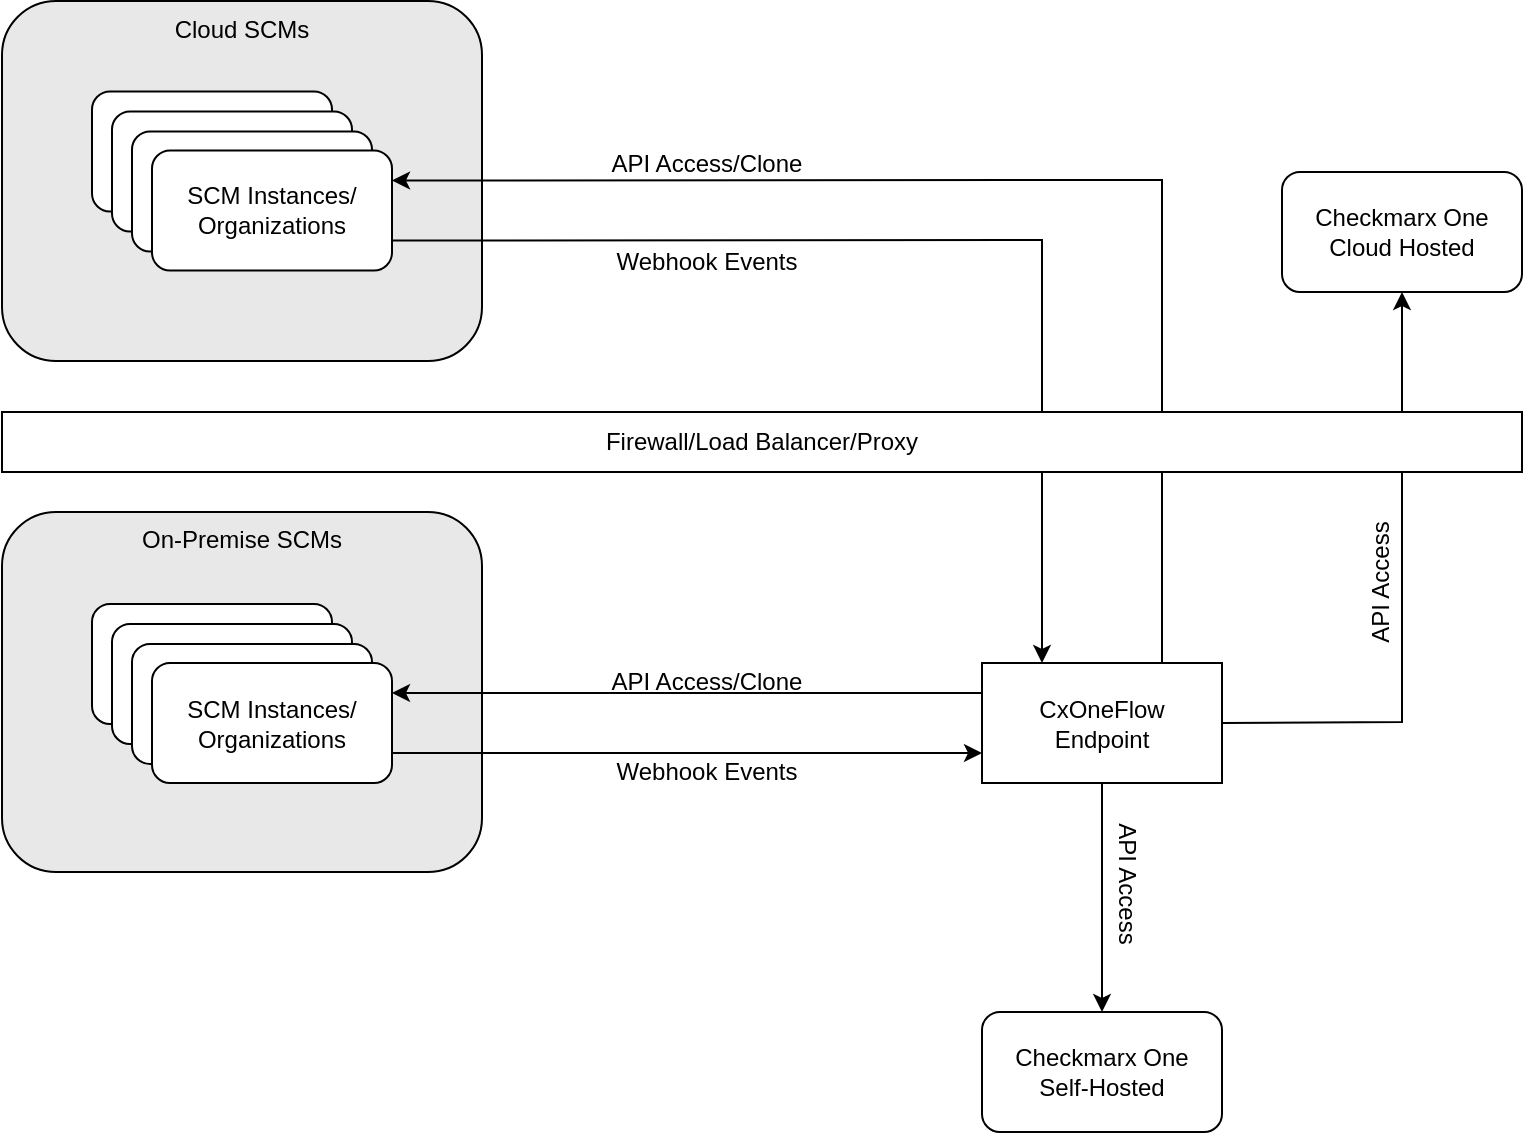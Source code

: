 <mxfile version="27.0.9" pages="13">
  <diagram id="cOkN994JsgNkXrXQWmEZ" name="cxoneflow-deployment">
    <mxGraphModel dx="1426" dy="841" grid="1" gridSize="10" guides="1" tooltips="1" connect="1" arrows="1" fold="1" page="1" pageScale="1" pageWidth="1100" pageHeight="850" math="0" shadow="0">
      <root>
        <mxCell id="0" />
        <mxCell id="1" parent="0" />
        <mxCell id="JGMNbRoBRr_krMU7PQw4-9" value="Checkmarx One&lt;div&gt;Self-Hosted&lt;/div&gt;" style="rounded=1;whiteSpace=wrap;html=1;" parent="1" vertex="1">
          <mxGeometry x="530" y="590" width="120" height="60" as="geometry" />
        </mxCell>
        <mxCell id="JGMNbRoBRr_krMU7PQw4-37" value="Checkmarx One&lt;div&gt;Cloud Hosted&lt;/div&gt;" style="rounded=1;whiteSpace=wrap;html=1;" parent="1" vertex="1">
          <mxGeometry x="680" y="170" width="120" height="60" as="geometry" />
        </mxCell>
        <mxCell id="JGMNbRoBRr_krMU7PQw4-52" value="CxOneFlow&lt;div&gt;Endpoint&lt;/div&gt;" style="rounded=0;whiteSpace=wrap;html=1;" parent="1" vertex="1">
          <mxGeometry x="530" y="415.5" width="120" height="60" as="geometry" />
        </mxCell>
        <mxCell id="JGMNbRoBRr_krMU7PQw4-59" value="" style="group" parent="1" vertex="1" connectable="0">
          <mxGeometry x="40" y="340" width="240" height="180" as="geometry" />
        </mxCell>
        <mxCell id="JGMNbRoBRr_krMU7PQw4-58" value="On-Premise SCMs" style="rounded=1;whiteSpace=wrap;html=1;align=center;verticalAlign=top;fillColor=#E8E8E8;" parent="JGMNbRoBRr_krMU7PQw4-59" vertex="1">
          <mxGeometry width="240" height="180" as="geometry" />
        </mxCell>
        <mxCell id="JGMNbRoBRr_krMU7PQw4-46" value="" style="group" parent="JGMNbRoBRr_krMU7PQw4-59" vertex="1" connectable="0">
          <mxGeometry x="45" y="46" width="150" height="89.5" as="geometry" />
        </mxCell>
        <mxCell id="JGMNbRoBRr_krMU7PQw4-47" value="" style="rounded=1;whiteSpace=wrap;html=1;" parent="JGMNbRoBRr_krMU7PQw4-46" vertex="1">
          <mxGeometry width="120" height="60" as="geometry" />
        </mxCell>
        <mxCell id="JGMNbRoBRr_krMU7PQw4-48" value="" style="rounded=1;whiteSpace=wrap;html=1;" parent="JGMNbRoBRr_krMU7PQw4-46" vertex="1">
          <mxGeometry x="10" y="10" width="120" height="60" as="geometry" />
        </mxCell>
        <mxCell id="JGMNbRoBRr_krMU7PQw4-49" value="" style="rounded=1;whiteSpace=wrap;html=1;" parent="JGMNbRoBRr_krMU7PQw4-46" vertex="1">
          <mxGeometry x="20" y="20" width="120" height="60" as="geometry" />
        </mxCell>
        <mxCell id="JGMNbRoBRr_krMU7PQw4-50" value="SCM Instances/&lt;div&gt;Organizations&lt;/div&gt;" style="rounded=1;whiteSpace=wrap;html=1;" parent="JGMNbRoBRr_krMU7PQw4-46" vertex="1">
          <mxGeometry x="30" y="29.5" width="120" height="60" as="geometry" />
        </mxCell>
        <mxCell id="JGMNbRoBRr_krMU7PQw4-60" value="" style="group" parent="1" vertex="1" connectable="0">
          <mxGeometry x="40" y="84.5" width="240" height="180" as="geometry" />
        </mxCell>
        <mxCell id="JGMNbRoBRr_krMU7PQw4-55" value="Cloud SCMs" style="rounded=1;whiteSpace=wrap;html=1;align=center;verticalAlign=top;fillColor=#E8E8E8;" parent="JGMNbRoBRr_krMU7PQw4-60" vertex="1">
          <mxGeometry width="240" height="180" as="geometry" />
        </mxCell>
        <mxCell id="JGMNbRoBRr_krMU7PQw4-45" value="" style="group" parent="JGMNbRoBRr_krMU7PQw4-60" vertex="1" connectable="0">
          <mxGeometry x="45" y="45.25" width="150" height="89.5" as="geometry" />
        </mxCell>
        <mxCell id="JGMNbRoBRr_krMU7PQw4-42" value="" style="rounded=1;whiteSpace=wrap;html=1;" parent="JGMNbRoBRr_krMU7PQw4-45" vertex="1">
          <mxGeometry width="120" height="60" as="geometry" />
        </mxCell>
        <mxCell id="JGMNbRoBRr_krMU7PQw4-43" value="" style="rounded=1;whiteSpace=wrap;html=1;" parent="JGMNbRoBRr_krMU7PQw4-45" vertex="1">
          <mxGeometry x="10" y="10" width="120" height="60" as="geometry" />
        </mxCell>
        <mxCell id="JGMNbRoBRr_krMU7PQw4-44" value="" style="rounded=1;whiteSpace=wrap;html=1;" parent="JGMNbRoBRr_krMU7PQw4-45" vertex="1">
          <mxGeometry x="20" y="20" width="120" height="60" as="geometry" />
        </mxCell>
        <mxCell id="JGMNbRoBRr_krMU7PQw4-41" value="SCM Instances/&lt;div&gt;Organizations&lt;/div&gt;" style="rounded=1;whiteSpace=wrap;html=1;" parent="JGMNbRoBRr_krMU7PQw4-45" vertex="1">
          <mxGeometry x="30" y="29.5" width="120" height="60" as="geometry" />
        </mxCell>
        <mxCell id="JGMNbRoBRr_krMU7PQw4-57" style="edgeStyle=orthogonalEdgeStyle;rounded=0;orthogonalLoop=1;jettySize=auto;html=1;exitX=0.5;exitY=1;exitDx=0;exitDy=0;" parent="JGMNbRoBRr_krMU7PQw4-60" source="JGMNbRoBRr_krMU7PQw4-55" target="JGMNbRoBRr_krMU7PQw4-55" edge="1">
          <mxGeometry relative="1" as="geometry" />
        </mxCell>
        <mxCell id="JGMNbRoBRr_krMU7PQw4-62" value="" style="endArrow=classic;html=1;rounded=0;entryX=0;entryY=0.75;entryDx=0;entryDy=0;exitX=1;exitY=0.75;exitDx=0;exitDy=0;" parent="1" source="JGMNbRoBRr_krMU7PQw4-50" target="JGMNbRoBRr_krMU7PQw4-52" edge="1">
          <mxGeometry width="50" height="50" relative="1" as="geometry">
            <mxPoint x="330" y="500" as="sourcePoint" />
            <mxPoint x="380" y="450" as="targetPoint" />
          </mxGeometry>
        </mxCell>
        <mxCell id="JGMNbRoBRr_krMU7PQw4-63" value="" style="endArrow=classic;html=1;rounded=0;entryX=1;entryY=0.25;entryDx=0;entryDy=0;exitX=0;exitY=0.25;exitDx=0;exitDy=0;" parent="1" source="JGMNbRoBRr_krMU7PQw4-52" target="JGMNbRoBRr_krMU7PQw4-50" edge="1">
          <mxGeometry width="50" height="50" relative="1" as="geometry">
            <mxPoint x="440" y="430" as="sourcePoint" />
            <mxPoint x="490" y="380" as="targetPoint" />
          </mxGeometry>
        </mxCell>
        <mxCell id="JGMNbRoBRr_krMU7PQw4-64" value="API Access/Clone" style="text;html=1;align=center;verticalAlign=middle;whiteSpace=wrap;rounded=0;" parent="1" vertex="1">
          <mxGeometry x="320" y="410" width="145" height="30" as="geometry" />
        </mxCell>
        <mxCell id="JGMNbRoBRr_krMU7PQw4-65" value="Webhook Events" style="text;html=1;align=center;verticalAlign=middle;whiteSpace=wrap;rounded=0;" parent="1" vertex="1">
          <mxGeometry x="320" y="455" width="145" height="30" as="geometry" />
        </mxCell>
        <mxCell id="JGMNbRoBRr_krMU7PQw4-66" value="" style="endArrow=classic;html=1;rounded=0;exitX=1;exitY=0.75;exitDx=0;exitDy=0;entryX=0.25;entryY=0;entryDx=0;entryDy=0;" parent="1" source="JGMNbRoBRr_krMU7PQw4-41" target="JGMNbRoBRr_krMU7PQw4-52" edge="1">
          <mxGeometry width="50" height="50" relative="1" as="geometry">
            <mxPoint x="570" y="200" as="sourcePoint" />
            <mxPoint x="550" y="220" as="targetPoint" />
            <Array as="points">
              <mxPoint x="560" y="204" />
            </Array>
          </mxGeometry>
        </mxCell>
        <mxCell id="JGMNbRoBRr_krMU7PQw4-67" value="" style="endArrow=classic;html=1;rounded=0;entryX=1;entryY=0.25;entryDx=0;entryDy=0;exitX=0.75;exitY=0;exitDx=0;exitDy=0;" parent="1" source="JGMNbRoBRr_krMU7PQw4-52" target="JGMNbRoBRr_krMU7PQw4-41" edge="1">
          <mxGeometry width="50" height="50" relative="1" as="geometry">
            <mxPoint x="500" y="230" as="sourcePoint" />
            <mxPoint x="550" y="180" as="targetPoint" />
            <Array as="points">
              <mxPoint x="620" y="174" />
            </Array>
          </mxGeometry>
        </mxCell>
        <mxCell id="JGMNbRoBRr_krMU7PQw4-68" value="API Access/Clone" style="text;html=1;align=center;verticalAlign=middle;whiteSpace=wrap;rounded=0;" parent="1" vertex="1">
          <mxGeometry x="320" y="150.5" width="145" height="30" as="geometry" />
        </mxCell>
        <mxCell id="JGMNbRoBRr_krMU7PQw4-70" value="Webhook Events" style="text;html=1;align=center;verticalAlign=middle;whiteSpace=wrap;rounded=0;" parent="1" vertex="1">
          <mxGeometry x="320" y="200" width="145" height="30" as="geometry" />
        </mxCell>
        <mxCell id="JGMNbRoBRr_krMU7PQw4-71" value="" style="endArrow=classic;html=1;rounded=0;entryX=0.5;entryY=0;entryDx=0;entryDy=0;exitX=0.5;exitY=1;exitDx=0;exitDy=0;" parent="1" source="JGMNbRoBRr_krMU7PQw4-52" target="JGMNbRoBRr_krMU7PQw4-9" edge="1">
          <mxGeometry width="50" height="50" relative="1" as="geometry">
            <mxPoint x="350" y="680" as="sourcePoint" />
            <mxPoint x="400" y="630" as="targetPoint" />
          </mxGeometry>
        </mxCell>
        <mxCell id="JGMNbRoBRr_krMU7PQw4-72" value="API Access" style="text;html=1;align=center;verticalAlign=middle;whiteSpace=wrap;rounded=0;rotation=90;" parent="1" vertex="1">
          <mxGeometry x="530" y="511" width="145" height="30" as="geometry" />
        </mxCell>
        <mxCell id="JGMNbRoBRr_krMU7PQw4-73" value="" style="endArrow=classic;html=1;rounded=0;exitX=1;exitY=0.5;exitDx=0;exitDy=0;entryX=0.5;entryY=1;entryDx=0;entryDy=0;" parent="1" source="JGMNbRoBRr_krMU7PQw4-52" target="JGMNbRoBRr_krMU7PQw4-37" edge="1">
          <mxGeometry width="50" height="50" relative="1" as="geometry">
            <mxPoint x="730" y="460" as="sourcePoint" />
            <mxPoint x="780" y="410" as="targetPoint" />
            <Array as="points">
              <mxPoint x="740" y="445" />
            </Array>
          </mxGeometry>
        </mxCell>
        <mxCell id="JGMNbRoBRr_krMU7PQw4-53" value="Firewall/Load Balancer/Proxy" style="rounded=0;whiteSpace=wrap;html=1;" parent="1" vertex="1">
          <mxGeometry x="40" y="290" width="760" height="30" as="geometry" />
        </mxCell>
        <mxCell id="JGMNbRoBRr_krMU7PQw4-74" value="API Access" style="text;html=1;align=center;verticalAlign=middle;whiteSpace=wrap;rounded=0;rotation=-90;" parent="1" vertex="1">
          <mxGeometry x="657" y="360" width="145" height="30" as="geometry" />
        </mxCell>
      </root>
    </mxGraphModel>
  </diagram>
  <diagram name="cxlink-deployment" id="9TIlVBbsfDb1xO_sMJLA">
    <mxGraphModel dx="1426" dy="841" grid="1" gridSize="10" guides="1" tooltips="1" connect="1" arrows="1" fold="1" page="1" pageScale="1" pageWidth="1100" pageHeight="850" math="0" shadow="0">
      <root>
        <mxCell id="cZElb9tqheFvIvB8J83t-0" />
        <mxCell id="cZElb9tqheFvIvB8J83t-1" parent="cZElb9tqheFvIvB8J83t-0" />
        <mxCell id="ONJOzuefDREo3jNytISY-21" value="Checkmarx One&lt;div&gt;Cloud Hosted&lt;/div&gt;" style="rounded=1;whiteSpace=wrap;html=1;align=center;verticalAlign=top;fillColor=#E8E8E8;" vertex="1" parent="cZElb9tqheFvIvB8J83t-1">
          <mxGeometry x="400" y="110" width="420" height="130" as="geometry" />
        </mxCell>
        <mxCell id="eJmqqKVKORuohZV9In1t-0" value="" style="endArrow=classic;startArrow=classic;html=1;rounded=0;entryX=0.25;entryY=1;entryDx=0;entryDy=0;entryPerimeter=0;exitX=0.25;exitY=0;exitDx=0;exitDy=0;exitPerimeter=0;" parent="cZElb9tqheFvIvB8J83t-1" source="ONJOzuefDREo3jNytISY-11" target="ONJOzuefDREo3jNytISY-10" edge="1">
          <mxGeometry width="50" height="50" relative="1" as="geometry">
            <mxPoint x="500" y="370" as="sourcePoint" />
            <mxPoint x="475" y="220" as="targetPoint" />
            <Array as="points" />
          </mxGeometry>
        </mxCell>
        <mxCell id="cZElb9tqheFvIvB8J83t-22" value="API Access/Clone" style="text;html=1;align=center;verticalAlign=middle;whiteSpace=wrap;rounded=0;" parent="cZElb9tqheFvIvB8J83t-1" vertex="1">
          <mxGeometry x="269" y="409" width="145" height="30" as="geometry" />
        </mxCell>
        <mxCell id="cZElb9tqheFvIvB8J83t-23" value="Webhook Events" style="text;html=1;align=center;verticalAlign=middle;whiteSpace=wrap;rounded=0;" parent="cZElb9tqheFvIvB8J83t-1" vertex="1">
          <mxGeometry x="268" y="455" width="145" height="30" as="geometry" />
        </mxCell>
        <mxCell id="cZElb9tqheFvIvB8J83t-30" value="" style="endArrow=classic;html=1;rounded=0;entryX=0.13;entryY=1;entryDx=0;entryDy=0;entryPerimeter=0;exitX=0.13;exitY=0;exitDx=0;exitDy=0;exitPerimeter=0;" parent="cZElb9tqheFvIvB8J83t-1" source="ONJOzuefDREo3jNytISY-11" target="ONJOzuefDREo3jNytISY-10" edge="1">
          <mxGeometry width="50" height="50" relative="1" as="geometry">
            <mxPoint x="420" y="370" as="sourcePoint" />
            <mxPoint x="462" y="220" as="targetPoint" />
            <Array as="points" />
          </mxGeometry>
        </mxCell>
        <mxCell id="cZElb9tqheFvIvB8J83t-32" value="Establish Tunnel" style="text;html=1;align=center;verticalAlign=middle;whiteSpace=wrap;rounded=0;rotation=-90;" parent="cZElb9tqheFvIvB8J83t-1" vertex="1">
          <mxGeometry x="348" y="336" width="145" height="30" as="geometry" />
        </mxCell>
        <mxCell id="eJmqqKVKORuohZV9In1t-1" value="Tunnel Traffic" style="text;html=1;align=center;verticalAlign=middle;whiteSpace=wrap;rounded=0;rotation=90;" parent="cZElb9tqheFvIvB8J83t-1" vertex="1">
          <mxGeometry x="385" y="335" width="145" height="30" as="geometry" />
        </mxCell>
        <mxCell id="cZElb9tqheFvIvB8J83t-6" value="On-Premise SCMs" style="rounded=1;whiteSpace=wrap;html=1;align=center;verticalAlign=top;fillColor=#E8E8E8;" parent="cZElb9tqheFvIvB8J83t-1" vertex="1">
          <mxGeometry x="40" y="360" width="240" height="160" as="geometry" />
        </mxCell>
        <mxCell id="cZElb9tqheFvIvB8J83t-7" value="" style="group" parent="cZElb9tqheFvIvB8J83t-1" vertex="1" connectable="0">
          <mxGeometry x="65" y="386" width="150" height="89.5" as="geometry" />
        </mxCell>
        <mxCell id="cZElb9tqheFvIvB8J83t-11" value="On-Prem SCM" style="rounded=1;whiteSpace=wrap;html=1;" parent="cZElb9tqheFvIvB8J83t-7" vertex="1">
          <mxGeometry x="30" y="29.5" width="120" height="60" as="geometry" />
        </mxCell>
        <mxCell id="cZElb9tqheFvIvB8J83t-21" value="" style="endArrow=classic;html=1;rounded=0;entryX=1;entryY=0.25;entryDx=0;entryDy=0;exitX=0;exitY=0.25;exitDx=0;exitDy=0;exitPerimeter=0;" parent="cZElb9tqheFvIvB8J83t-1" source="ONJOzuefDREo3jNytISY-11" target="cZElb9tqheFvIvB8J83t-11" edge="1">
          <mxGeometry width="50" height="50" relative="1" as="geometry">
            <mxPoint x="420" y="430.5" as="sourcePoint" />
            <mxPoint x="490" y="380" as="targetPoint" />
          </mxGeometry>
        </mxCell>
        <mxCell id="cZElb9tqheFvIvB8J83t-19" style="edgeStyle=orthogonalEdgeStyle;rounded=0;orthogonalLoop=1;jettySize=auto;html=1;exitX=0.5;exitY=1;exitDx=0;exitDy=0;" parent="cZElb9tqheFvIvB8J83t-1" edge="1">
          <mxGeometry relative="1" as="geometry">
            <mxPoint x="160" y="264.5" as="sourcePoint" />
            <mxPoint x="160" y="264.5" as="targetPoint" />
          </mxGeometry>
        </mxCell>
        <mxCell id="ONJOzuefDREo3jNytISY-10" value="Checkmarx One&lt;div&gt;Source Pulling&lt;/div&gt;" style="rounded=1;whiteSpace=wrap;html=1;points=[[0,0,0,0,0],[0,0.25,0,0,0],[0,0.5,0,0,0],[0,0.75,0,0,0],[0,1,0,0,0],[0.13,1,0,0,0],[0.25,0,0,0,0],[0.25,1,0,0,0],[0.38,1,0,0,0],[0.5,0,0,0,0],[0.5,1,0,0,0],[0.63,1,0,0,0],[0.75,0,0,0,0],[0.75,1,0,0,0],[0.88,1,0,0,0],[1,0,0,0,0],[1,0.25,0,0,0],[1,0.5,0,0,0],[1,0.75,0,0,0],[1,1,0,0,0]];" vertex="1" parent="cZElb9tqheFvIvB8J83t-1">
          <mxGeometry x="410" y="150" width="150" height="60" as="geometry" />
        </mxCell>
        <mxCell id="ONJOzuefDREo3jNytISY-11" value="CxLink Agent" style="rounded=0;whiteSpace=wrap;html=1;points=[[0,0,0,0,0],[0,0.25,0,0,0],[0,0.5,0,0,0],[0,0.75,0,0,0],[0,1,0,0,0],[0.13,0,0,0,0],[0.25,0,0,0,0],[0.25,1,0,0,0],[0.38,0,0,0,0],[0.5,0,0,0,0],[0.5,1,0,0,0],[0.63,0,0,0,0],[0.75,0,0,0,0],[0.75,1,0,0,0],[0.88,0,0,0,0],[1,0,0,0,0],[1,0.25,0,0,0],[1,0.5,0,0,0],[1,0.75,0,0,0],[1,1,0,0,0]];" vertex="1" parent="cZElb9tqheFvIvB8J83t-1">
          <mxGeometry x="410" y="415.5" width="150" height="60" as="geometry" />
        </mxCell>
        <mxCell id="ONJOzuefDREo3jNytISY-19" value="Checkmarx One&lt;div&gt;Feedback Apps&lt;/div&gt;" style="rounded=1;whiteSpace=wrap;html=1;points=[[0,0,0,0,0],[0,0.25,0,0,0],[0,0.5,0,0,0],[0,0.75,0,0,0],[0,1,0,0,0],[0.13,1,0,0,0],[0.25,0,0,0,0],[0.25,1,0,0,0],[0.38,1,0,0,0],[0.5,0,0,0,0],[0.5,1,0,0,0],[0.63,1,0,0,0],[0.75,0,0,0,0],[0.75,1,0,0,0],[0.88,1,0,0,0],[1,0,0,0,0],[1,0.25,0,0,0],[1,0.5,0,0,0],[1,0.75,0,0,0],[1,1,0,0,0]];" vertex="1" parent="cZElb9tqheFvIvB8J83t-1">
          <mxGeometry x="660" y="150" width="150" height="60" as="geometry" />
        </mxCell>
        <mxCell id="ONJOzuefDREo3jNytISY-26" value="" style="group" vertex="1" connectable="0" parent="cZElb9tqheFvIvB8J83t-1">
          <mxGeometry x="40" y="540" width="240" height="160" as="geometry" />
        </mxCell>
        <mxCell id="ONJOzuefDREo3jNytISY-13" value="On-Premise&lt;div&gt;Issue Trackers&lt;/div&gt;" style="rounded=1;whiteSpace=wrap;html=1;align=center;verticalAlign=top;fillColor=#E8E8E8;" vertex="1" parent="ONJOzuefDREo3jNytISY-26">
          <mxGeometry width="240" height="160" as="geometry" />
        </mxCell>
        <mxCell id="ONJOzuefDREo3jNytISY-17" value="On-Prem Issue Tracker" style="rounded=1;whiteSpace=wrap;html=1;" vertex="1" parent="ONJOzuefDREo3jNytISY-26">
          <mxGeometry x="60" y="55.5" width="120" height="60" as="geometry" />
        </mxCell>
        <mxCell id="ONJOzuefDREo3jNytISY-27" value="CxLink Agent" style="rounded=0;whiteSpace=wrap;html=1;points=[[0,0,0,0,0],[0,0.25,0,0,0],[0,0.5,0,0,0],[0,0.75,0,0,0],[0,1,0,0,0],[0.13,0,0,0,0],[0.25,0,0,0,0],[0.25,1,0,0,0],[0.38,0,0,0,0],[0.5,0,0,0,0],[0.5,1,0,0,0],[0.63,0,0,0,0],[0.75,0,0,0,0],[0.75,1,0,0,0],[0.88,0,0,0,0],[1,0,0,0,0],[1,0.25,0,0,0],[1,0.5,0,0,0],[1,0.75,0,0,0],[1,1,0,0,0]];" vertex="1" parent="cZElb9tqheFvIvB8J83t-1">
          <mxGeometry x="410" y="595" width="150" height="60" as="geometry" />
        </mxCell>
        <mxCell id="ONJOzuefDREo3jNytISY-28" value="" style="endArrow=classic;html=1;rounded=0;entryX=0.13;entryY=1;entryDx=0;entryDy=0;entryPerimeter=0;exitX=1;exitY=0.25;exitDx=0;exitDy=0;exitPerimeter=0;" edge="1" parent="cZElb9tqheFvIvB8J83t-1" source="ONJOzuefDREo3jNytISY-27" target="ONJOzuefDREo3jNytISY-19">
          <mxGeometry width="50" height="50" relative="1" as="geometry">
            <mxPoint x="680" y="425" as="sourcePoint" />
            <mxPoint x="680" y="219" as="targetPoint" />
            <Array as="points">
              <mxPoint x="680" y="609" />
            </Array>
          </mxGeometry>
        </mxCell>
        <mxCell id="ONJOzuefDREo3jNytISY-29" value="Establish Tunnel" style="text;html=1;align=center;verticalAlign=middle;whiteSpace=wrap;rounded=0;rotation=-90;" vertex="1" parent="cZElb9tqheFvIvB8J83t-1">
          <mxGeometry x="600" y="366" width="145" height="30" as="geometry" />
        </mxCell>
        <mxCell id="ONJOzuefDREo3jNytISY-30" value="" style="endArrow=classic;startArrow=classic;html=1;rounded=0;entryX=0.38;entryY=1;entryDx=0;entryDy=0;entryPerimeter=0;exitX=1;exitY=0.75;exitDx=0;exitDy=0;exitPerimeter=0;" edge="1" parent="cZElb9tqheFvIvB8J83t-1" source="ONJOzuefDREo3jNytISY-27" target="ONJOzuefDREo3jNytISY-19">
          <mxGeometry width="50" height="50" relative="1" as="geometry">
            <mxPoint x="790" y="576" as="sourcePoint" />
            <mxPoint x="790" y="370" as="targetPoint" />
            <Array as="points">
              <mxPoint x="720" y="640" />
            </Array>
          </mxGeometry>
        </mxCell>
        <mxCell id="ONJOzuefDREo3jNytISY-31" value="Tunnel Traffic" style="text;html=1;align=center;verticalAlign=middle;whiteSpace=wrap;rounded=0;rotation=90;" vertex="1" parent="cZElb9tqheFvIvB8J83t-1">
          <mxGeometry x="655" y="356" width="145" height="30" as="geometry" />
        </mxCell>
        <mxCell id="cZElb9tqheFvIvB8J83t-20" value="" style="endArrow=classic;html=1;rounded=0;exitX=1;exitY=0.75;exitDx=0;exitDy=0;entryX=1;entryY=0.75;entryDx=0;entryDy=0;entryPerimeter=0;" parent="cZElb9tqheFvIvB8J83t-1" source="cZElb9tqheFvIvB8J83t-11" target="ONJOzuefDREo3jNytISY-10" edge="1">
          <mxGeometry width="50" height="50" relative="1" as="geometry">
            <mxPoint x="330" y="500" as="sourcePoint" />
            <mxPoint x="670" y="205" as="targetPoint" />
            <Array as="points">
              <mxPoint x="400" y="460" />
              <mxPoint x="400" y="490" />
              <mxPoint x="580" y="490" />
              <mxPoint x="580" y="195" />
            </Array>
          </mxGeometry>
        </mxCell>
        <mxCell id="cZElb9tqheFvIvB8J83t-31" value="Firewall/Load Balancer/Proxy" style="rounded=0;whiteSpace=wrap;html=1;" parent="cZElb9tqheFvIvB8J83t-1" vertex="1">
          <mxGeometry x="40" y="260" width="1000" height="30" as="geometry" />
        </mxCell>
        <mxCell id="ONJOzuefDREo3jNytISY-34" value="" style="endArrow=classic;html=1;rounded=0;entryX=1;entryY=0.5;entryDx=0;entryDy=0;exitX=0;exitY=0.5;exitDx=0;exitDy=0;exitPerimeter=0;" edge="1" parent="cZElb9tqheFvIvB8J83t-1" source="ONJOzuefDREo3jNytISY-27" target="ONJOzuefDREo3jNytISY-17">
          <mxGeometry width="50" height="50" relative="1" as="geometry">
            <mxPoint x="330" y="730" as="sourcePoint" />
            <mxPoint x="380" y="680" as="targetPoint" />
          </mxGeometry>
        </mxCell>
        <mxCell id="ONJOzuefDREo3jNytISY-35" value="API Access" style="text;html=1;align=center;verticalAlign=middle;whiteSpace=wrap;rounded=0;" vertex="1" parent="cZElb9tqheFvIvB8J83t-1">
          <mxGeometry x="265" y="605" width="145" height="30" as="geometry" />
        </mxCell>
      </root>
    </mxGraphModel>
  </diagram>
  <diagram name="cxlink-hybrid-deployment" id="taFRty7MNUJkOuGzi4-D">
    <mxGraphModel dx="1426" dy="841" grid="1" gridSize="10" guides="1" tooltips="1" connect="1" arrows="1" fold="1" page="1" pageScale="1" pageWidth="1100" pageHeight="850" math="0" shadow="0">
      <root>
        <mxCell id="aBp9cY5UV_to7eqwD_k0-0" />
        <mxCell id="aBp9cY5UV_to7eqwD_k0-1" parent="aBp9cY5UV_to7eqwD_k0-0" />
        <mxCell id="aBp9cY5UV_to7eqwD_k0-2" value="Checkmarx One&lt;div&gt;Cloud Hosted&lt;/div&gt;" style="rounded=1;whiteSpace=wrap;html=1;align=center;verticalAlign=top;fillColor=#E8E8E8;" vertex="1" parent="aBp9cY5UV_to7eqwD_k0-1">
          <mxGeometry x="400" y="110" width="420" height="130" as="geometry" />
        </mxCell>
        <mxCell id="WmPwGvZdga7sNCtmcl5x-1" value="" style="endArrow=classic;html=1;rounded=0;exitX=0.5;exitY=0;exitDx=0;exitDy=0;entryX=0.5;entryY=1;entryDx=0;entryDy=0;entryPerimeter=0;" edge="1" parent="aBp9cY5UV_to7eqwD_k0-1" source="sdWIprtGK76OOoAydWrS-0" target="aBp9cY5UV_to7eqwD_k0-14">
          <mxGeometry width="50" height="50" relative="1" as="geometry">
            <mxPoint x="760" y="480" as="sourcePoint" />
            <mxPoint x="810" y="430" as="targetPoint" />
          </mxGeometry>
        </mxCell>
        <mxCell id="aBp9cY5UV_to7eqwD_k0-13" style="edgeStyle=orthogonalEdgeStyle;rounded=0;orthogonalLoop=1;jettySize=auto;html=1;exitX=0.5;exitY=1;exitDx=0;exitDy=0;" edge="1" parent="aBp9cY5UV_to7eqwD_k0-1">
          <mxGeometry relative="1" as="geometry">
            <mxPoint x="160" y="264.5" as="sourcePoint" />
            <mxPoint x="160" y="264.5" as="targetPoint" />
          </mxGeometry>
        </mxCell>
        <mxCell id="aBp9cY5UV_to7eqwD_k0-14" value="Checkmarx One&lt;div&gt;Scanning&lt;/div&gt;" style="rounded=1;whiteSpace=wrap;html=1;points=[[0,0,0,0,0],[0,0.25,0,0,0],[0,0.5,0,0,0],[0,0.75,0,0,0],[0,1,0,0,0],[0.13,1,0,0,0],[0.25,0,0,0,0],[0.25,1,0,0,0],[0.38,1,0,0,0],[0.5,0,0,0,0],[0.5,1,0,0,0],[0.63,1,0,0,0],[0.75,0,0,0,0],[0.75,1,0,0,0],[0.88,1,0,0,0],[1,0,0,0,0],[1,0.25,0,0,0],[1,0.5,0,0,0],[1,0.75,0,0,0],[1,1,0,0,0]];" vertex="1" parent="aBp9cY5UV_to7eqwD_k0-1">
          <mxGeometry x="410" y="150" width="150" height="60" as="geometry" />
        </mxCell>
        <mxCell id="aBp9cY5UV_to7eqwD_k0-16" value="Checkmarx One&lt;div&gt;Feedback Apps&lt;/div&gt;" style="rounded=1;whiteSpace=wrap;html=1;points=[[0,0,0,0,0],[0,0.25,0,0,0],[0,0.5,0,0,0],[0,0.75,0,0,0],[0,1,0,0,0],[0.13,1,0,0,0],[0.25,0,0,0,0],[0.25,1,0,0,0],[0.38,1,0,0,0],[0.5,0,0,0,0],[0.5,1,0,0,0],[0.63,1,0,0,0],[0.75,0,0,0,0],[0.75,1,0,0,0],[0.88,1,0,0,0],[1,0,0,0,0],[1,0.25,0,0,0],[1,0.5,0,0,0],[1,0.75,0,0,0],[1,1,0,0,0]];" vertex="1" parent="aBp9cY5UV_to7eqwD_k0-1">
          <mxGeometry x="660" y="150" width="150" height="60" as="geometry" />
        </mxCell>
        <mxCell id="aBp9cY5UV_to7eqwD_k0-17" value="" style="group" vertex="1" connectable="0" parent="aBp9cY5UV_to7eqwD_k0-1">
          <mxGeometry x="40" y="540" width="240" height="160" as="geometry" />
        </mxCell>
        <mxCell id="aBp9cY5UV_to7eqwD_k0-18" value="On-Premise&lt;div&gt;Issue Trackers&lt;/div&gt;" style="rounded=1;whiteSpace=wrap;html=1;align=center;verticalAlign=top;fillColor=#E8E8E8;" vertex="1" parent="aBp9cY5UV_to7eqwD_k0-17">
          <mxGeometry width="240" height="160" as="geometry" />
        </mxCell>
        <mxCell id="aBp9cY5UV_to7eqwD_k0-19" value="On-Prem Issue Tracker" style="rounded=1;whiteSpace=wrap;html=1;" vertex="1" parent="aBp9cY5UV_to7eqwD_k0-17">
          <mxGeometry x="60" y="55.5" width="120" height="60" as="geometry" />
        </mxCell>
        <mxCell id="aBp9cY5UV_to7eqwD_k0-20" value="CxLink Agent" style="rounded=0;whiteSpace=wrap;html=1;points=[[0,0,0,0,0],[0,0.25,0,0,0],[0,0.5,0,0,0],[0,0.75,0,0,0],[0,1,0,0,0],[0.13,0,0,0,0],[0.25,0,0,0,0],[0.25,1,0,0,0],[0.38,0,0,0,0],[0.5,0,0,0,0],[0.5,1,0,0,0],[0.63,0,0,0,0],[0.75,0,0,0,0],[0.75,1,0,0,0],[0.88,0,0,0,0],[1,0,0,0,0],[1,0.25,0,0,0],[1,0.5,0,0,0],[1,0.75,0,0,0],[1,1,0,0,0]];" vertex="1" parent="aBp9cY5UV_to7eqwD_k0-1">
          <mxGeometry x="410" y="595" width="150" height="60" as="geometry" />
        </mxCell>
        <mxCell id="aBp9cY5UV_to7eqwD_k0-21" value="" style="endArrow=classic;html=1;rounded=0;entryX=0.13;entryY=1;entryDx=0;entryDy=0;entryPerimeter=0;exitX=1;exitY=0.25;exitDx=0;exitDy=0;exitPerimeter=0;" edge="1" parent="aBp9cY5UV_to7eqwD_k0-1" source="aBp9cY5UV_to7eqwD_k0-20" target="aBp9cY5UV_to7eqwD_k0-16">
          <mxGeometry width="50" height="50" relative="1" as="geometry">
            <mxPoint x="680" y="425" as="sourcePoint" />
            <mxPoint x="680" y="219" as="targetPoint" />
            <Array as="points">
              <mxPoint x="680" y="609" />
            </Array>
          </mxGeometry>
        </mxCell>
        <mxCell id="aBp9cY5UV_to7eqwD_k0-22" value="Establish Tunnel" style="text;html=1;align=center;verticalAlign=middle;whiteSpace=wrap;rounded=0;rotation=-90;" vertex="1" parent="aBp9cY5UV_to7eqwD_k0-1">
          <mxGeometry x="600" y="366" width="145" height="30" as="geometry" />
        </mxCell>
        <mxCell id="aBp9cY5UV_to7eqwD_k0-23" value="" style="endArrow=classic;startArrow=classic;html=1;rounded=0;entryX=0.38;entryY=1;entryDx=0;entryDy=0;entryPerimeter=0;exitX=1;exitY=0.75;exitDx=0;exitDy=0;exitPerimeter=0;" edge="1" parent="aBp9cY5UV_to7eqwD_k0-1" source="aBp9cY5UV_to7eqwD_k0-20" target="aBp9cY5UV_to7eqwD_k0-16">
          <mxGeometry width="50" height="50" relative="1" as="geometry">
            <mxPoint x="790" y="576" as="sourcePoint" />
            <mxPoint x="790" y="370" as="targetPoint" />
            <Array as="points">
              <mxPoint x="720" y="640" />
            </Array>
          </mxGeometry>
        </mxCell>
        <mxCell id="aBp9cY5UV_to7eqwD_k0-24" value="Tunnel Traffic" style="text;html=1;align=center;verticalAlign=middle;whiteSpace=wrap;rounded=0;rotation=90;" vertex="1" parent="aBp9cY5UV_to7eqwD_k0-1">
          <mxGeometry x="655" y="356" width="145" height="30" as="geometry" />
        </mxCell>
        <mxCell id="aBp9cY5UV_to7eqwD_k0-26" value="Firewall" style="rounded=0;whiteSpace=wrap;html=1;" vertex="1" parent="aBp9cY5UV_to7eqwD_k0-1">
          <mxGeometry x="400" y="260" width="420" height="30" as="geometry" />
        </mxCell>
        <mxCell id="aBp9cY5UV_to7eqwD_k0-27" value="" style="endArrow=classic;html=1;rounded=0;entryX=1;entryY=0.5;entryDx=0;entryDy=0;exitX=0;exitY=0.5;exitDx=0;exitDy=0;exitPerimeter=0;" edge="1" parent="aBp9cY5UV_to7eqwD_k0-1" source="aBp9cY5UV_to7eqwD_k0-20" target="aBp9cY5UV_to7eqwD_k0-19">
          <mxGeometry width="50" height="50" relative="1" as="geometry">
            <mxPoint x="330" y="730" as="sourcePoint" />
            <mxPoint x="380" y="680" as="targetPoint" />
          </mxGeometry>
        </mxCell>
        <mxCell id="aBp9cY5UV_to7eqwD_k0-28" value="API Access" style="text;html=1;align=center;verticalAlign=middle;whiteSpace=wrap;rounded=0;" vertex="1" parent="aBp9cY5UV_to7eqwD_k0-1">
          <mxGeometry x="265" y="605" width="145" height="30" as="geometry" />
        </mxCell>
        <mxCell id="bXc_tYCHXXXxCoOQhfcg-0" value="" style="group" vertex="1" connectable="0" parent="aBp9cY5UV_to7eqwD_k0-1">
          <mxGeometry x="40" y="335" width="240" height="180" as="geometry" />
        </mxCell>
        <mxCell id="bXc_tYCHXXXxCoOQhfcg-1" value="On-Premise SCMs" style="rounded=1;whiteSpace=wrap;html=1;align=center;verticalAlign=top;fillColor=#E8E8E8;" vertex="1" parent="bXc_tYCHXXXxCoOQhfcg-0">
          <mxGeometry width="240" height="180" as="geometry" />
        </mxCell>
        <mxCell id="bXc_tYCHXXXxCoOQhfcg-2" value="" style="group" vertex="1" connectable="0" parent="bXc_tYCHXXXxCoOQhfcg-0">
          <mxGeometry x="45" y="46" width="150" height="89.5" as="geometry" />
        </mxCell>
        <mxCell id="bXc_tYCHXXXxCoOQhfcg-3" value="" style="rounded=1;whiteSpace=wrap;html=1;" vertex="1" parent="bXc_tYCHXXXxCoOQhfcg-2">
          <mxGeometry width="120" height="60" as="geometry" />
        </mxCell>
        <mxCell id="bXc_tYCHXXXxCoOQhfcg-4" value="" style="rounded=1;whiteSpace=wrap;html=1;" vertex="1" parent="bXc_tYCHXXXxCoOQhfcg-2">
          <mxGeometry x="10" y="10" width="120" height="60" as="geometry" />
        </mxCell>
        <mxCell id="bXc_tYCHXXXxCoOQhfcg-5" value="" style="rounded=1;whiteSpace=wrap;html=1;" vertex="1" parent="bXc_tYCHXXXxCoOQhfcg-2">
          <mxGeometry x="20" y="20" width="120" height="60" as="geometry" />
        </mxCell>
        <mxCell id="bXc_tYCHXXXxCoOQhfcg-6" value="SCM Instances/&lt;div&gt;Organizations&lt;/div&gt;" style="rounded=1;whiteSpace=wrap;html=1;" vertex="1" parent="bXc_tYCHXXXxCoOQhfcg-2">
          <mxGeometry x="30" y="29.5" width="120" height="60" as="geometry" />
        </mxCell>
        <mxCell id="sdWIprtGK76OOoAydWrS-0" value="CxOneFlow&lt;div&gt;Endpoint&lt;/div&gt;" style="rounded=0;whiteSpace=wrap;html=1;" vertex="1" parent="aBp9cY5UV_to7eqwD_k0-1">
          <mxGeometry x="410" y="410" width="150" height="60" as="geometry" />
        </mxCell>
        <mxCell id="DCbTAqCLdUZC1uoNSQld-0" value="API Access/Clone" style="text;html=1;align=center;verticalAlign=middle;whiteSpace=wrap;rounded=0;" vertex="1" parent="aBp9cY5UV_to7eqwD_k0-1">
          <mxGeometry x="270" y="403" width="145" height="30" as="geometry" />
        </mxCell>
        <mxCell id="DCbTAqCLdUZC1uoNSQld-1" value="Webhook Events" style="text;html=1;align=center;verticalAlign=middle;whiteSpace=wrap;rounded=0;" vertex="1" parent="aBp9cY5UV_to7eqwD_k0-1">
          <mxGeometry x="265" y="450" width="145" height="30" as="geometry" />
        </mxCell>
        <mxCell id="DCbTAqCLdUZC1uoNSQld-2" value="" style="endArrow=classic;html=1;rounded=0;entryX=1;entryY=0.25;entryDx=0;entryDy=0;exitX=0;exitY=0.25;exitDx=0;exitDy=0;" edge="1" parent="aBp9cY5UV_to7eqwD_k0-1" source="sdWIprtGK76OOoAydWrS-0" target="bXc_tYCHXXXxCoOQhfcg-6">
          <mxGeometry width="50" height="50" relative="1" as="geometry">
            <mxPoint x="350" y="440" as="sourcePoint" />
            <mxPoint x="400" y="390" as="targetPoint" />
          </mxGeometry>
        </mxCell>
        <mxCell id="DCbTAqCLdUZC1uoNSQld-3" value="" style="endArrow=classic;html=1;rounded=0;exitX=1;exitY=0.75;exitDx=0;exitDy=0;entryX=0;entryY=0.75;entryDx=0;entryDy=0;" edge="1" parent="aBp9cY5UV_to7eqwD_k0-1" source="bXc_tYCHXXXxCoOQhfcg-6" target="sdWIprtGK76OOoAydWrS-0">
          <mxGeometry width="50" height="50" relative="1" as="geometry">
            <mxPoint x="360" y="560" as="sourcePoint" />
            <mxPoint x="410" y="510" as="targetPoint" />
          </mxGeometry>
        </mxCell>
        <mxCell id="WmPwGvZdga7sNCtmcl5x-0" value="API Access" style="text;html=1;align=center;verticalAlign=middle;whiteSpace=wrap;rounded=0;rotation=-90;" vertex="1" parent="aBp9cY5UV_to7eqwD_k0-1">
          <mxGeometry x="405" y="335" width="145" height="30" as="geometry" />
        </mxCell>
      </root>
    </mxGraphModel>
  </diagram>
  <diagram id="dBe9B6LdRN9JKCyBIhIk" name="cloud-only-cxone">
    <mxGraphModel dx="1426" dy="841" grid="1" gridSize="10" guides="1" tooltips="1" connect="1" arrows="1" fold="1" page="1" pageScale="1" pageWidth="1100" pageHeight="850" math="0" shadow="0">
      <root>
        <mxCell id="0" />
        <mxCell id="1" parent="0" />
        <mxCell id="k6c_XUt5D34dhA1BtaKs-1" value="Checkmarx One&lt;div&gt;Cloud Hosted&lt;/div&gt;" style="rounded=1;whiteSpace=wrap;html=1;" vertex="1" parent="1">
          <mxGeometry x="270" y="110" width="120" height="60" as="geometry" />
        </mxCell>
        <mxCell id="FAkNB-Bs5LEyw9nViz4y-1" value="SCM&lt;div&gt;Cloud Hosted&lt;/div&gt;" style="rounded=1;whiteSpace=wrap;html=1;" vertex="1" parent="1">
          <mxGeometry x="170" y="290" width="120" height="60" as="geometry" />
        </mxCell>
        <mxCell id="FAkNB-Bs5LEyw9nViz4y-2" value="Issue Tracker&lt;div&gt;Cloud Hosted&lt;/div&gt;" style="rounded=1;whiteSpace=wrap;html=1;" vertex="1" parent="1">
          <mxGeometry x="370" y="290" width="120" height="60" as="geometry" />
        </mxCell>
        <mxCell id="FAkNB-Bs5LEyw9nViz4y-3" value="" style="endArrow=classic;html=1;rounded=0;entryX=0;entryY=0.5;entryDx=0;entryDy=0;exitX=0.25;exitY=0;exitDx=0;exitDy=0;" edge="1" parent="1" source="FAkNB-Bs5LEyw9nViz4y-1" target="k6c_XUt5D34dhA1BtaKs-1">
          <mxGeometry width="50" height="50" relative="1" as="geometry">
            <mxPoint x="130" y="430" as="sourcePoint" />
            <mxPoint x="180" y="380" as="targetPoint" />
            <Array as="points">
              <mxPoint x="200" y="140" />
            </Array>
          </mxGeometry>
        </mxCell>
        <mxCell id="FAkNB-Bs5LEyw9nViz4y-4" value="" style="endArrow=classic;html=1;rounded=0;entryX=0.5;entryY=0;entryDx=0;entryDy=0;exitX=0;exitY=0.75;exitDx=0;exitDy=0;" edge="1" parent="1" source="k6c_XUt5D34dhA1BtaKs-1" target="FAkNB-Bs5LEyw9nViz4y-1">
          <mxGeometry width="50" height="50" relative="1" as="geometry">
            <mxPoint x="240" y="500" as="sourcePoint" />
            <mxPoint x="290" y="450" as="targetPoint" />
            <Array as="points">
              <mxPoint x="230" y="155" />
              <mxPoint x="230" y="230" />
            </Array>
          </mxGeometry>
        </mxCell>
        <mxCell id="FAkNB-Bs5LEyw9nViz4y-5" value="" style="endArrow=classic;html=1;rounded=0;exitX=1;exitY=0.5;exitDx=0;exitDy=0;entryX=0.5;entryY=0;entryDx=0;entryDy=0;" edge="1" parent="1" source="k6c_XUt5D34dhA1BtaKs-1" target="FAkNB-Bs5LEyw9nViz4y-2">
          <mxGeometry width="50" height="50" relative="1" as="geometry">
            <mxPoint x="250" y="460" as="sourcePoint" />
            <mxPoint x="300" y="410" as="targetPoint" />
            <Array as="points">
              <mxPoint x="430" y="140" />
            </Array>
          </mxGeometry>
        </mxCell>
        <mxCell id="FAkNB-Bs5LEyw9nViz4y-6" value="API Access/Clone" style="text;html=1;align=center;verticalAlign=middle;whiteSpace=wrap;rounded=0;rotation=90;" vertex="1" parent="1">
          <mxGeometry x="190" y="210" width="110" height="30" as="geometry" />
        </mxCell>
        <mxCell id="FAkNB-Bs5LEyw9nViz4y-7" value="Webhook Events" style="text;html=1;align=center;verticalAlign=middle;whiteSpace=wrap;rounded=0;rotation=-90;" vertex="1" parent="1">
          <mxGeometry x="129" y="210" width="120" height="30" as="geometry" />
        </mxCell>
        <mxCell id="FAkNB-Bs5LEyw9nViz4y-8" value="API Access" style="text;html=1;align=center;verticalAlign=middle;whiteSpace=wrap;rounded=0;rotation=90;" vertex="1" parent="1">
          <mxGeometry x="390" y="210" width="110" height="30" as="geometry" />
        </mxCell>
      </root>
    </mxGraphModel>
  </diagram>
  <diagram name="cxoneflow-deployment-old" id="K2vFNdNuRs0CPyayD4rR">
    <mxGraphModel dx="1434" dy="844" grid="1" gridSize="10" guides="1" tooltips="1" connect="1" arrows="1" fold="1" page="1" pageScale="1" pageWidth="1100" pageHeight="850" math="0" shadow="0">
      <root>
        <mxCell id="0" />
        <mxCell id="1" parent="0" />
        <mxCell id="xIbpthMDQHaRVzhuKisp-6" value="GitHub Enterprise&lt;div&gt;Instances&lt;/div&gt;" style="rounded=0;whiteSpace=wrap;html=1;verticalAlign=top;" parent="1" vertex="1">
          <mxGeometry x="90" y="30" width="150" height="160" as="geometry" />
        </mxCell>
        <mxCell id="xIbpthMDQHaRVzhuKisp-8" value="Org A" style="rounded=1;whiteSpace=wrap;html=1;" parent="1" vertex="1">
          <mxGeometry x="120" y="70" width="80" height="30" as="geometry" />
        </mxCell>
        <mxCell id="xIbpthMDQHaRVzhuKisp-9" value="Org B" style="rounded=1;whiteSpace=wrap;html=1;" parent="1" vertex="1">
          <mxGeometry x="120" y="110" width="80" height="30" as="geometry" />
        </mxCell>
        <mxCell id="xIbpthMDQHaRVzhuKisp-10" value="Org C" style="rounded=1;whiteSpace=wrap;html=1;" parent="1" vertex="1">
          <mxGeometry x="120" y="150" width="80" height="30" as="geometry" />
        </mxCell>
        <mxCell id="xIbpthMDQHaRVzhuKisp-11" value="BitBucket Data Center&lt;div&gt;Instances&lt;/div&gt;" style="rounded=0;whiteSpace=wrap;html=1;verticalAlign=top;" parent="1" vertex="1">
          <mxGeometry x="90" y="348" width="150" height="160" as="geometry" />
        </mxCell>
        <mxCell id="xIbpthMDQHaRVzhuKisp-12" value="Project A" style="rounded=1;whiteSpace=wrap;html=1;" parent="1" vertex="1">
          <mxGeometry x="120" y="388" width="80" height="30" as="geometry" />
        </mxCell>
        <mxCell id="xIbpthMDQHaRVzhuKisp-13" value="Project B" style="rounded=1;whiteSpace=wrap;html=1;" parent="1" vertex="1">
          <mxGeometry x="120" y="428" width="80" height="30" as="geometry" />
        </mxCell>
        <mxCell id="xIbpthMDQHaRVzhuKisp-14" value="Project C" style="rounded=1;whiteSpace=wrap;html=1;" parent="1" vertex="1">
          <mxGeometry x="120" y="468" width="80" height="30" as="geometry" />
        </mxCell>
        <mxCell id="xIbpthMDQHaRVzhuKisp-18" value="Checkmarx One&lt;div&gt;Self-Hosted&lt;/div&gt;" style="rounded=1;whiteSpace=wrap;html=1;" parent="1" vertex="1">
          <mxGeometry x="770" y="354.5" width="120" height="60" as="geometry" />
        </mxCell>
        <mxCell id="xIbpthMDQHaRVzhuKisp-19" value="Checkmarx One&lt;div&gt;Single-Tenant&lt;/div&gt;" style="rounded=1;whiteSpace=wrap;html=1;" parent="1" vertex="1">
          <mxGeometry x="770" y="284.5" width="120" height="60" as="geometry" />
        </mxCell>
        <mxCell id="xIbpthMDQHaRVzhuKisp-26" value="Azure DevOps Enterprise&lt;div&gt;Instances&lt;/div&gt;" style="rounded=0;whiteSpace=wrap;html=1;verticalAlign=top;" parent="1" vertex="1">
          <mxGeometry x="90" y="515" width="150" height="221" as="geometry" />
        </mxCell>
        <mxCell id="b1Gclu3747dBT0L4u0lb-6" value="Collection 1" style="rounded=0;whiteSpace=wrap;html=1;align=left;verticalAlign=top;fillColor=#E6E6E6;" parent="1" vertex="1">
          <mxGeometry x="90" y="550" width="150" height="112" as="geometry" />
        </mxCell>
        <mxCell id="xIbpthMDQHaRVzhuKisp-31" value="Project A" style="rounded=1;whiteSpace=wrap;html=1;" parent="1" vertex="1">
          <mxGeometry x="120" y="580.5" width="80" height="30" as="geometry" />
        </mxCell>
        <mxCell id="xIbpthMDQHaRVzhuKisp-32" value="Project B" style="rounded=1;whiteSpace=wrap;html=1;" parent="1" vertex="1">
          <mxGeometry x="120" y="620.5" width="80" height="30" as="geometry" />
        </mxCell>
        <mxCell id="b1Gclu3747dBT0L4u0lb-7" value="Collection 2" style="rounded=0;whiteSpace=wrap;html=1;align=left;verticalAlign=top;fillColor=#dae8fc;strokeColor=#6c8ebf;" parent="1" vertex="1">
          <mxGeometry x="90" y="662" width="150" height="78" as="geometry" />
        </mxCell>
        <mxCell id="xIbpthMDQHaRVzhuKisp-33" value="Project C" style="rounded=1;whiteSpace=wrap;html=1;" parent="1" vertex="1">
          <mxGeometry x="120" y="692" width="80" height="30" as="geometry" />
        </mxCell>
        <mxCell id="xIbpthMDQHaRVzhuKisp-34" value="" style="endArrow=classic;html=1;rounded=0;exitX=1;exitY=0.5;exitDx=0;exitDy=0;entryX=0;entryY=0.5;entryDx=0;entryDy=0;" parent="1" source="xIbpthMDQHaRVzhuKisp-2" target="b1Gclu3747dBT0L4u0lb-14" edge="1">
          <mxGeometry width="50" height="50" relative="1" as="geometry">
            <mxPoint x="590" y="210" as="sourcePoint" />
            <mxPoint x="770" y="220" as="targetPoint" />
          </mxGeometry>
        </mxCell>
        <mxCell id="xIbpthMDQHaRVzhuKisp-35" value="" style="endArrow=classic;html=1;rounded=0;exitX=1;exitY=0.5;exitDx=0;exitDy=0;entryX=0;entryY=0.5;entryDx=0;entryDy=0;" parent="1" source="xIbpthMDQHaRVzhuKisp-2" target="xIbpthMDQHaRVzhuKisp-19" edge="1">
          <mxGeometry width="50" height="50" relative="1" as="geometry">
            <mxPoint x="640" y="360" as="sourcePoint" />
            <mxPoint x="730" y="290" as="targetPoint" />
          </mxGeometry>
        </mxCell>
        <mxCell id="xIbpthMDQHaRVzhuKisp-36" value="" style="endArrow=classic;html=1;rounded=0;exitX=1;exitY=0.5;exitDx=0;exitDy=0;entryX=0;entryY=0.5;entryDx=0;entryDy=0;" parent="1" source="xIbpthMDQHaRVzhuKisp-2" target="xIbpthMDQHaRVzhuKisp-18" edge="1">
          <mxGeometry width="50" height="50" relative="1" as="geometry">
            <mxPoint x="650" y="370" as="sourcePoint" />
            <mxPoint x="740" y="300" as="targetPoint" />
          </mxGeometry>
        </mxCell>
        <mxCell id="xIbpthMDQHaRVzhuKisp-45" value="" style="endArrow=classic;html=1;rounded=0;entryX=0;entryY=0.5;entryDx=0;entryDy=0;exitX=1;exitY=0.5;exitDx=0;exitDy=0;" parent="1" source="xIbpthMDQHaRVzhuKisp-14" target="xIbpthMDQHaRVzhuKisp-4" edge="1">
          <mxGeometry width="50" height="50" relative="1" as="geometry">
            <mxPoint x="310" y="240" as="sourcePoint" />
            <mxPoint x="360" y="190" as="targetPoint" />
            <Array as="points">
              <mxPoint x="330" y="483" />
              <mxPoint x="330" y="331" />
            </Array>
          </mxGeometry>
        </mxCell>
        <mxCell id="xIbpthMDQHaRVzhuKisp-46" value="" style="endArrow=classic;html=1;rounded=0;exitX=1;exitY=0.5;exitDx=0;exitDy=0;entryX=0;entryY=0.5;entryDx=0;entryDy=0;" parent="1" source="xIbpthMDQHaRVzhuKisp-13" target="xIbpthMDQHaRVzhuKisp-4" edge="1">
          <mxGeometry width="50" height="50" relative="1" as="geometry">
            <mxPoint x="320" y="190" as="sourcePoint" />
            <mxPoint x="370" y="140" as="targetPoint" />
            <Array as="points">
              <mxPoint x="330" y="443" />
              <mxPoint x="330" y="331" />
            </Array>
          </mxGeometry>
        </mxCell>
        <mxCell id="xIbpthMDQHaRVzhuKisp-47" value="" style="endArrow=classic;html=1;rounded=0;exitX=1;exitY=0.5;exitDx=0;exitDy=0;entryX=0;entryY=0.5;entryDx=0;entryDy=0;" parent="1" source="xIbpthMDQHaRVzhuKisp-12" target="xIbpthMDQHaRVzhuKisp-4" edge="1">
          <mxGeometry width="50" height="50" relative="1" as="geometry">
            <mxPoint x="420" y="190" as="sourcePoint" />
            <mxPoint x="470" y="140" as="targetPoint" />
            <Array as="points">
              <mxPoint x="330" y="403" />
              <mxPoint x="330" y="331" />
            </Array>
          </mxGeometry>
        </mxCell>
        <mxCell id="xIbpthMDQHaRVzhuKisp-48" value="" style="endArrow=classic;html=1;rounded=0;exitX=1;exitY=0.5;exitDx=0;exitDy=0;entryX=0;entryY=0.5;entryDx=0;entryDy=0;" parent="1" source="xIbpthMDQHaRVzhuKisp-10" target="b1Gclu3747dBT0L4u0lb-1" edge="1">
          <mxGeometry width="50" height="50" relative="1" as="geometry">
            <mxPoint x="410" y="230" as="sourcePoint" />
            <mxPoint x="460" y="180" as="targetPoint" />
            <Array as="points">
              <mxPoint x="330" y="165" />
              <mxPoint x="330" y="280" />
            </Array>
          </mxGeometry>
        </mxCell>
        <mxCell id="xIbpthMDQHaRVzhuKisp-49" value="" style="endArrow=classic;html=1;rounded=0;exitX=1;exitY=0.5;exitDx=0;exitDy=0;entryX=0;entryY=0.5;entryDx=0;entryDy=0;" parent="1" source="xIbpthMDQHaRVzhuKisp-9" target="b1Gclu3747dBT0L4u0lb-1" edge="1">
          <mxGeometry width="50" height="50" relative="1" as="geometry">
            <mxPoint x="400" y="180" as="sourcePoint" />
            <mxPoint x="450" y="130" as="targetPoint" />
            <Array as="points">
              <mxPoint x="330" y="125" />
              <mxPoint x="330" y="280" />
            </Array>
          </mxGeometry>
        </mxCell>
        <mxCell id="xIbpthMDQHaRVzhuKisp-50" value="" style="endArrow=classic;html=1;rounded=0;exitX=1;exitY=0.5;exitDx=0;exitDy=0;entryX=0;entryY=0.5;entryDx=0;entryDy=0;" parent="1" source="xIbpthMDQHaRVzhuKisp-8" target="b1Gclu3747dBT0L4u0lb-1" edge="1">
          <mxGeometry width="50" height="50" relative="1" as="geometry">
            <mxPoint x="390" y="160" as="sourcePoint" />
            <mxPoint x="440" y="110" as="targetPoint" />
            <Array as="points">
              <mxPoint x="330" y="85" />
              <mxPoint x="330" y="280" />
            </Array>
          </mxGeometry>
        </mxCell>
        <mxCell id="xIbpthMDQHaRVzhuKisp-2" value="CxOneFlow" style="rounded=0;whiteSpace=wrap;html=1;verticalAlign=top;" parent="1" vertex="1">
          <mxGeometry x="510" y="220" width="120" height="190" as="geometry" />
        </mxCell>
        <mxCell id="xIbpthMDQHaRVzhuKisp-4" value="/bbdc" style="rounded=1;whiteSpace=wrap;html=1;" parent="1" vertex="1">
          <mxGeometry x="470" y="316" width="80" height="30" as="geometry" />
        </mxCell>
        <mxCell id="xIbpthMDQHaRVzhuKisp-5" value="/adoe" style="rounded=1;whiteSpace=wrap;html=1;" parent="1" vertex="1">
          <mxGeometry x="470" y="370" width="80" height="30" as="geometry" />
        </mxCell>
        <mxCell id="b1Gclu3747dBT0L4u0lb-1" value="/gh" style="rounded=1;whiteSpace=wrap;html=1;" parent="1" vertex="1">
          <mxGeometry x="470" y="264.5" width="80" height="30" as="geometry" />
        </mxCell>
        <mxCell id="b1Gclu3747dBT0L4u0lb-2" value="GitHub Cloud" style="rounded=0;whiteSpace=wrap;html=1;verticalAlign=top;" parent="1" vertex="1">
          <mxGeometry x="90" y="200.5" width="150" height="139.5" as="geometry" />
        </mxCell>
        <mxCell id="b1Gclu3747dBT0L4u0lb-3" value="Org A" style="rounded=1;whiteSpace=wrap;html=1;" parent="1" vertex="1">
          <mxGeometry x="120" y="224.5" width="80" height="30" as="geometry" />
        </mxCell>
        <mxCell id="b1Gclu3747dBT0L4u0lb-4" value="Org B" style="rounded=1;whiteSpace=wrap;html=1;" parent="1" vertex="1">
          <mxGeometry x="120" y="264.5" width="80" height="30" as="geometry" />
        </mxCell>
        <mxCell id="b1Gclu3747dBT0L4u0lb-5" value="Org C" style="rounded=1;whiteSpace=wrap;html=1;" parent="1" vertex="1">
          <mxGeometry x="120" y="304.5" width="80" height="30" as="geometry" />
        </mxCell>
        <mxCell id="b1Gclu3747dBT0L4u0lb-11" value="" style="endArrow=classic;html=1;rounded=0;entryX=0;entryY=0.5;entryDx=0;entryDy=0;exitX=1;exitY=0.5;exitDx=0;exitDy=0;" parent="1" source="b1Gclu3747dBT0L4u0lb-4" target="b1Gclu3747dBT0L4u0lb-1" edge="1">
          <mxGeometry width="50" height="50" relative="1" as="geometry">
            <mxPoint x="390" y="510" as="sourcePoint" />
            <mxPoint x="440" y="460" as="targetPoint" />
          </mxGeometry>
        </mxCell>
        <mxCell id="b1Gclu3747dBT0L4u0lb-12" value="" style="endArrow=classic;html=1;rounded=0;entryX=0;entryY=0.5;entryDx=0;entryDy=0;exitX=1;exitY=0.5;exitDx=0;exitDy=0;" parent="1" source="b1Gclu3747dBT0L4u0lb-3" target="b1Gclu3747dBT0L4u0lb-1" edge="1">
          <mxGeometry width="50" height="50" relative="1" as="geometry">
            <mxPoint x="410" y="470" as="sourcePoint" />
            <mxPoint x="460" y="420" as="targetPoint" />
            <Array as="points">
              <mxPoint x="330" y="240" />
              <mxPoint x="330" y="280" />
            </Array>
          </mxGeometry>
        </mxCell>
        <mxCell id="b1Gclu3747dBT0L4u0lb-13" value="" style="endArrow=classic;html=1;rounded=0;entryX=0;entryY=0.5;entryDx=0;entryDy=0;exitX=1;exitY=0.5;exitDx=0;exitDy=0;" parent="1" source="b1Gclu3747dBT0L4u0lb-5" target="b1Gclu3747dBT0L4u0lb-1" edge="1">
          <mxGeometry width="50" height="50" relative="1" as="geometry">
            <mxPoint x="430" y="530" as="sourcePoint" />
            <mxPoint x="480" y="480" as="targetPoint" />
            <Array as="points">
              <mxPoint x="330" y="320" />
              <mxPoint x="330" y="280" />
            </Array>
          </mxGeometry>
        </mxCell>
        <mxCell id="b1Gclu3747dBT0L4u0lb-14" value="Checkmarx One&lt;div&gt;Multi-Tenant&lt;/div&gt;" style="rounded=1;whiteSpace=wrap;html=1;" parent="1" vertex="1">
          <mxGeometry x="770" y="215" width="120" height="60" as="geometry" />
        </mxCell>
        <mxCell id="b1Gclu3747dBT0L4u0lb-15" value="" style="endArrow=classic;html=1;rounded=0;exitX=1;exitY=0.5;exitDx=0;exitDy=0;entryX=0;entryY=0.5;entryDx=0;entryDy=0;" parent="1" source="xIbpthMDQHaRVzhuKisp-31" target="xIbpthMDQHaRVzhuKisp-5" edge="1">
          <mxGeometry width="50" height="50" relative="1" as="geometry">
            <mxPoint x="330" y="630" as="sourcePoint" />
            <mxPoint x="380" y="580" as="targetPoint" />
            <Array as="points">
              <mxPoint x="350" y="596" />
              <mxPoint x="350" y="385" />
            </Array>
          </mxGeometry>
        </mxCell>
        <mxCell id="b1Gclu3747dBT0L4u0lb-16" value="" style="endArrow=classic;html=1;rounded=0;entryX=0;entryY=0.5;entryDx=0;entryDy=0;exitX=1;exitY=0.5;exitDx=0;exitDy=0;" parent="1" source="xIbpthMDQHaRVzhuKisp-32" target="xIbpthMDQHaRVzhuKisp-5" edge="1">
          <mxGeometry width="50" height="50" relative="1" as="geometry">
            <mxPoint x="390" y="590" as="sourcePoint" />
            <mxPoint x="440" y="540" as="targetPoint" />
            <Array as="points">
              <mxPoint x="350" y="636" />
              <mxPoint x="350" y="385" />
            </Array>
          </mxGeometry>
        </mxCell>
        <mxCell id="b1Gclu3747dBT0L4u0lb-17" value="" style="endArrow=classic;html=1;rounded=0;entryX=0;entryY=0.5;entryDx=0;entryDy=0;exitX=1;exitY=0.5;exitDx=0;exitDy=0;" parent="1" source="xIbpthMDQHaRVzhuKisp-33" target="xIbpthMDQHaRVzhuKisp-5" edge="1">
          <mxGeometry width="50" height="50" relative="1" as="geometry">
            <mxPoint x="460" y="600" as="sourcePoint" />
            <mxPoint x="510" y="550" as="targetPoint" />
            <Array as="points">
              <mxPoint x="350" y="707" />
              <mxPoint x="350" y="385" />
            </Array>
          </mxGeometry>
        </mxCell>
      </root>
    </mxGraphModel>
  </diagram>
  <diagram id="ICglYY8Zqcm8hTpe6O9R" name="Webhooks Brief">
    <mxGraphModel dx="1434" dy="844" grid="1" gridSize="10" guides="1" tooltips="1" connect="1" arrows="1" fold="1" page="1" pageScale="1" pageWidth="1100" pageHeight="850" math="0" shadow="0">
      <root>
        <mxCell id="0" />
        <mxCell id="1" parent="0" />
        <mxCell id="MHUyAzcI5C19YVDo6uBR-9" value="" style="group" vertex="1" connectable="0" parent="1">
          <mxGeometry x="360" y="205" width="160" height="120" as="geometry" />
        </mxCell>
        <mxCell id="MHUyAzcI5C19YVDo6uBR-10" value="CxOneFlow" style="rounded=0;whiteSpace=wrap;html=1;verticalAlign=top;" vertex="1" parent="MHUyAzcI5C19YVDo6uBR-9">
          <mxGeometry x="40" width="120" height="120" as="geometry" />
        </mxCell>
        <mxCell id="MHUyAzcI5C19YVDo6uBR-11" value="/bbdc" style="rounded=1;whiteSpace=wrap;html=1;" vertex="1" parent="MHUyAzcI5C19YVDo6uBR-9">
          <mxGeometry y="26" width="80" height="30" as="geometry" />
        </mxCell>
        <mxCell id="MHUyAzcI5C19YVDo6uBR-12" value="/adoe" style="rounded=1;whiteSpace=wrap;html=1;" vertex="1" parent="MHUyAzcI5C19YVDo6uBR-9">
          <mxGeometry y="80" width="80" height="30" as="geometry" />
        </mxCell>
        <mxCell id="MHUyAzcI5C19YVDo6uBR-14" value="Checkmarx One&lt;div&gt;Single-Tenant &lt;i&gt;N&lt;/i&gt;&lt;/div&gt;" style="rounded=1;whiteSpace=wrap;html=1;" vertex="1" parent="1">
          <mxGeometry x="660" y="390" width="120" height="60" as="geometry" />
        </mxCell>
        <mxCell id="MHUyAzcI5C19YVDo6uBR-15" value="Checkmarx One&lt;div&gt;Single-Tenant 1&lt;/div&gt;" style="rounded=1;whiteSpace=wrap;html=1;" vertex="1" parent="1">
          <mxGeometry x="660" y="300" width="120" height="60" as="geometry" />
        </mxCell>
        <mxCell id="MHUyAzcI5C19YVDo6uBR-28" value="" style="endArrow=classic;html=1;rounded=0;exitX=1;exitY=0.5;exitDx=0;exitDy=0;entryX=0;entryY=0.5;entryDx=0;entryDy=0;" edge="1" parent="1" source="MHUyAzcI5C19YVDo6uBR-10" target="MHUyAzcI5C19YVDo6uBR-15">
          <mxGeometry width="50" height="50" relative="1" as="geometry">
            <mxPoint x="530" y="275" as="sourcePoint" />
            <mxPoint x="620" y="205" as="targetPoint" />
          </mxGeometry>
        </mxCell>
        <mxCell id="MHUyAzcI5C19YVDo6uBR-29" value="" style="endArrow=classic;html=1;rounded=0;exitX=1;exitY=0.5;exitDx=0;exitDy=0;entryX=0;entryY=0.5;entryDx=0;entryDy=0;" edge="1" parent="1" source="MHUyAzcI5C19YVDo6uBR-10" target="MHUyAzcI5C19YVDo6uBR-14">
          <mxGeometry width="50" height="50" relative="1" as="geometry">
            <mxPoint x="540" y="285" as="sourcePoint" />
            <mxPoint x="630" y="215" as="targetPoint" />
          </mxGeometry>
        </mxCell>
        <mxCell id="MHUyAzcI5C19YVDo6uBR-44" value="Azure DevOps&lt;div&gt;Instance 1&lt;/div&gt;" style="rounded=1;whiteSpace=wrap;html=1;" vertex="1" parent="1">
          <mxGeometry x="40" y="340" width="120" height="60" as="geometry" />
        </mxCell>
        <mxCell id="MHUyAzcI5C19YVDo6uBR-45" value="Azure DevOps&lt;div&gt;Instance N&lt;/div&gt;" style="rounded=1;whiteSpace=wrap;html=1;" vertex="1" parent="1">
          <mxGeometry x="40" y="415" width="120" height="60" as="geometry" />
        </mxCell>
        <mxCell id="MHUyAzcI5C19YVDo6uBR-46" value="BitBucket DC&lt;div&gt;Instance 1&lt;/div&gt;" style="rounded=1;whiteSpace=wrap;html=1;" vertex="1" parent="1">
          <mxGeometry x="40" y="115" width="120" height="60" as="geometry" />
        </mxCell>
        <mxCell id="MHUyAzcI5C19YVDo6uBR-47" value="BitBucket DC&lt;div&gt;Instance N&lt;/div&gt;" style="rounded=1;whiteSpace=wrap;html=1;" vertex="1" parent="1">
          <mxGeometry x="40" y="190" width="120" height="60" as="geometry" />
        </mxCell>
        <mxCell id="MHUyAzcI5C19YVDo6uBR-48" value="" style="endArrow=classic;html=1;rounded=0;entryX=0;entryY=0.5;entryDx=0;entryDy=0;exitX=1;exitY=0.5;exitDx=0;exitDy=0;" edge="1" parent="1" source="MHUyAzcI5C19YVDo6uBR-45" target="MHUyAzcI5C19YVDo6uBR-12">
          <mxGeometry width="50" height="50" relative="1" as="geometry">
            <mxPoint x="240" y="500" as="sourcePoint" />
            <mxPoint x="290" y="450" as="targetPoint" />
            <Array as="points">
              <mxPoint x="270" y="445" />
              <mxPoint x="270" y="300" />
            </Array>
          </mxGeometry>
        </mxCell>
        <mxCell id="MHUyAzcI5C19YVDo6uBR-49" value="" style="endArrow=classic;html=1;rounded=0;entryX=0;entryY=0.5;entryDx=0;entryDy=0;exitX=1;exitY=0.5;exitDx=0;exitDy=0;" edge="1" parent="1" source="MHUyAzcI5C19YVDo6uBR-44" target="MHUyAzcI5C19YVDo6uBR-12">
          <mxGeometry width="50" height="50" relative="1" as="geometry">
            <mxPoint x="360" y="500" as="sourcePoint" />
            <mxPoint x="410" y="450" as="targetPoint" />
            <Array as="points">
              <mxPoint x="270" y="370" />
              <mxPoint x="270" y="300" />
            </Array>
          </mxGeometry>
        </mxCell>
        <mxCell id="MHUyAzcI5C19YVDo6uBR-50" value="" style="endArrow=classic;html=1;rounded=0;entryX=0;entryY=0.5;entryDx=0;entryDy=0;exitX=1;exitY=0.5;exitDx=0;exitDy=0;" edge="1" parent="1" source="MHUyAzcI5C19YVDo6uBR-47" target="MHUyAzcI5C19YVDo6uBR-11">
          <mxGeometry width="50" height="50" relative="1" as="geometry">
            <mxPoint x="260" y="550" as="sourcePoint" />
            <mxPoint x="310" y="500" as="targetPoint" />
            <Array as="points">
              <mxPoint x="270" y="220" />
              <mxPoint x="270" y="246" />
            </Array>
          </mxGeometry>
        </mxCell>
        <mxCell id="MHUyAzcI5C19YVDo6uBR-51" value="" style="endArrow=classic;html=1;rounded=0;entryX=0;entryY=0.5;entryDx=0;entryDy=0;exitX=1;exitY=0.5;exitDx=0;exitDy=0;" edge="1" parent="1" source="MHUyAzcI5C19YVDo6uBR-46" target="MHUyAzcI5C19YVDo6uBR-11">
          <mxGeometry width="50" height="50" relative="1" as="geometry">
            <mxPoint x="310" y="550" as="sourcePoint" />
            <mxPoint x="360" y="500" as="targetPoint" />
            <Array as="points">
              <mxPoint x="270" y="145" />
              <mxPoint x="270" y="246" />
            </Array>
          </mxGeometry>
        </mxCell>
        <mxCell id="MHUyAzcI5C19YVDo6uBR-53" value="" style="group" vertex="1" connectable="0" parent="1">
          <mxGeometry x="660" y="100" width="120" height="170" as="geometry" />
        </mxCell>
        <mxCell id="MHUyAzcI5C19YVDo6uBR-13" value="Checkmarx One&lt;div&gt;Multi-Tenant&lt;/div&gt;" style="rounded=1;whiteSpace=wrap;html=1;verticalAlign=top;" vertex="1" parent="MHUyAzcI5C19YVDo6uBR-53">
          <mxGeometry width="120" height="170" as="geometry" />
        </mxCell>
        <mxCell id="MHUyAzcI5C19YVDo6uBR-16" value="Tenant 1" style="rounded=1;whiteSpace=wrap;html=1;" vertex="1" parent="MHUyAzcI5C19YVDo6uBR-53">
          <mxGeometry x="20" y="40" width="80" height="30" as="geometry" />
        </mxCell>
        <mxCell id="MHUyAzcI5C19YVDo6uBR-17" value="Tenant &lt;i&gt;N&lt;/i&gt;" style="rounded=1;whiteSpace=wrap;html=1;" vertex="1" parent="MHUyAzcI5C19YVDo6uBR-53">
          <mxGeometry x="20" y="120" width="80" height="30" as="geometry" />
        </mxCell>
        <mxCell id="MHUyAzcI5C19YVDo6uBR-18" value="..." style="text;strokeColor=none;align=center;fillColor=none;html=1;verticalAlign=middle;whiteSpace=wrap;rounded=0;fontSize=26;" vertex="1" parent="MHUyAzcI5C19YVDo6uBR-53">
          <mxGeometry x="30" y="74" width="60" height="30" as="geometry" />
        </mxCell>
        <mxCell id="MHUyAzcI5C19YVDo6uBR-27" value="" style="endArrow=classic;html=1;rounded=0;exitX=1;exitY=0.5;exitDx=0;exitDy=0;entryX=0;entryY=0.5;entryDx=0;entryDy=0;" edge="1" parent="1" source="MHUyAzcI5C19YVDo6uBR-10" target="MHUyAzcI5C19YVDo6uBR-13">
          <mxGeometry width="50" height="50" relative="1" as="geometry">
            <mxPoint x="480" y="125" as="sourcePoint" />
            <mxPoint x="530" y="75" as="targetPoint" />
          </mxGeometry>
        </mxCell>
        <mxCell id="MHUyAzcI5C19YVDo6uBR-54" value="Firewall" style="rounded=0;whiteSpace=wrap;html=1;rotation=90;" vertex="1" parent="1">
          <mxGeometry x="425" y="265" width="350" height="30" as="geometry" />
        </mxCell>
      </root>
    </mxGraphModel>
  </diagram>
  <diagram id="g-tS4st0xt6gitWztfgs" name="Queue">
    <mxGraphModel dx="1434" dy="844" grid="1" gridSize="10" guides="1" tooltips="1" connect="1" arrows="1" fold="1" page="1" pageScale="1" pageWidth="1100" pageHeight="850" math="0" shadow="0">
      <root>
        <mxCell id="0" />
        <mxCell id="1" parent="0" />
        <mxCell id="IPvgortG0Vs9PYs_62x6-12" value="" style="rounded=0;whiteSpace=wrap;html=1;" parent="1" vertex="1">
          <mxGeometry x="640" y="300" width="120" height="60" as="geometry" />
        </mxCell>
        <mxCell id="IPvgortG0Vs9PYs_62x6-11" value="" style="rounded=0;whiteSpace=wrap;html=1;" parent="1" vertex="1">
          <mxGeometry x="650" y="310" width="120" height="60" as="geometry" />
        </mxCell>
        <mxCell id="aX4rfcUX4-YxXPqQrRG8-9" value="&lt;div&gt;&lt;span style=&quot;background-color: initial;&quot;&gt;&amp;lt;&amp;lt;topic: cx.pr.await.*.*&amp;gt;&amp;gt;&lt;/span&gt;&lt;br&gt;&lt;/div&gt;" style="text;html=1;align=center;verticalAlign=middle;whiteSpace=wrap;rounded=0;" parent="1" vertex="1">
          <mxGeometry x="430" y="654" width="230" height="30" as="geometry" />
        </mxCell>
        <mxCell id="aX4rfcUX4-YxXPqQrRG8-1" value="cx:pr:Scan In&lt;div&gt;&amp;lt;&amp;lt;fanout exchange&amp;gt;&amp;gt;&lt;/div&gt;" style="rounded=0;whiteSpace=wrap;html=1;" parent="1" vertex="1">
          <mxGeometry x="40" y="320" width="120" height="60" as="geometry" />
        </mxCell>
        <mxCell id="aX4rfcUX4-YxXPqQrRG8-2" value="cx:pr:Scan Await&lt;div&gt;&amp;lt;&amp;lt;topic exchange&amp;gt;&amp;gt;&lt;/div&gt;" style="rounded=0;whiteSpace=wrap;html=1;" parent="1" vertex="1">
          <mxGeometry x="310" y="624" width="120" height="60" as="geometry" />
        </mxCell>
        <mxCell id="aX4rfcUX4-YxXPqQrRG8-3" value="cx:pr:Scan Polling Delivery&lt;div&gt;&amp;lt;&amp;lt;topic&amp;gt;&amp;gt;&lt;/div&gt;" style="rounded=0;whiteSpace=wrap;html=1;" parent="1" vertex="1">
          <mxGeometry x="40" y="764" width="150" height="60" as="geometry" />
        </mxCell>
        <mxCell id="aX4rfcUX4-YxXPqQrRG8-4" value="" style="endArrow=classic;html=1;rounded=0;entryX=0;entryY=0.5;entryDx=0;entryDy=0;exitX=0.5;exitY=1;exitDx=0;exitDy=0;" parent="1" source="aX4rfcUX4-YxXPqQrRG8-1" target="aX4rfcUX4-YxXPqQrRG8-2" edge="1">
          <mxGeometry width="50" height="50" relative="1" as="geometry">
            <mxPoint x="160" y="600" as="sourcePoint" />
            <mxPoint x="240" y="660" as="targetPoint" />
            <Array as="points">
              <mxPoint x="100" y="654" />
            </Array>
          </mxGeometry>
        </mxCell>
        <mxCell id="aX4rfcUX4-YxXPqQrRG8-5" value="cx:pr:Polling Scans&lt;div&gt;&amp;lt;&amp;lt;queue&amp;gt;&amp;gt;&lt;/div&gt;" style="rounded=0;whiteSpace=wrap;html=1;" parent="1" vertex="1">
          <mxGeometry x="350" y="764" width="120" height="60" as="geometry" />
        </mxCell>
        <mxCell id="aX4rfcUX4-YxXPqQrRG8-6" value="cx:pr:Awaited Scans&lt;div&gt;&amp;lt;&amp;lt;queue&amp;gt;&amp;gt;&lt;/div&gt;" style="rounded=0;whiteSpace=wrap;html=1;" parent="1" vertex="1">
          <mxGeometry x="660" y="624" width="120" height="60" as="geometry" />
        </mxCell>
        <mxCell id="aX4rfcUX4-YxXPqQrRG8-8" value="&amp;lt;&amp;lt;binding&amp;gt;&amp;gt;" style="text;html=1;align=center;verticalAlign=middle;whiteSpace=wrap;rounded=0;" parent="1" vertex="1">
          <mxGeometry x="100" y="654" width="210" height="30" as="geometry" />
        </mxCell>
        <mxCell id="aX4rfcUX4-YxXPqQrRG8-13" value="" style="endArrow=classic;html=1;rounded=0;exitX=1;exitY=0.5;exitDx=0;exitDy=0;entryX=0;entryY=0.5;entryDx=0;entryDy=0;" parent="1" source="aX4rfcUX4-YxXPqQrRG8-2" target="aX4rfcUX4-YxXPqQrRG8-6" edge="1">
          <mxGeometry width="50" height="50" relative="1" as="geometry">
            <mxPoint x="430" y="654" as="sourcePoint" />
            <mxPoint x="520" y="714" as="targetPoint" />
          </mxGeometry>
        </mxCell>
        <mxCell id="aX4rfcUX4-YxXPqQrRG8-14" value="&amp;lt;&amp;lt;binding&amp;gt;&amp;gt;" style="text;html=1;align=center;verticalAlign=middle;whiteSpace=wrap;rounded=0;" parent="1" vertex="1">
          <mxGeometry x="430" y="624" width="230" height="30" as="geometry" />
        </mxCell>
        <mxCell id="aX4rfcUX4-YxXPqQrRG8-15" value="" style="endArrow=classic;html=1;rounded=0;exitX=0.5;exitY=1;exitDx=0;exitDy=0;entryX=0.5;entryY=0;entryDx=0;entryDy=0;" parent="1" source="aX4rfcUX4-YxXPqQrRG8-6" target="aX4rfcUX4-YxXPqQrRG8-3" edge="1">
          <mxGeometry width="50" height="50" relative="1" as="geometry">
            <mxPoint x="520" y="514" as="sourcePoint" />
            <mxPoint x="570" y="464" as="targetPoint" />
            <Array as="points">
              <mxPoint x="720" y="744" />
              <mxPoint x="115" y="744" />
            </Array>
          </mxGeometry>
        </mxCell>
        <mxCell id="aX4rfcUX4-YxXPqQrRG8-16" value="&amp;lt;&amp;lt;dead-letter binding&amp;gt;&amp;gt;" style="text;html=1;align=center;verticalAlign=middle;whiteSpace=wrap;rounded=0;" parent="1" vertex="1">
          <mxGeometry x="430" y="714" width="230" height="30" as="geometry" />
        </mxCell>
        <mxCell id="aX4rfcUX4-YxXPqQrRG8-18" value="" style="endArrow=classic;html=1;rounded=0;entryX=0;entryY=0.5;entryDx=0;entryDy=0;exitX=1;exitY=0.5;exitDx=0;exitDy=0;" parent="1" source="aX4rfcUX4-YxXPqQrRG8-3" target="aX4rfcUX4-YxXPqQrRG8-5" edge="1">
          <mxGeometry width="50" height="50" relative="1" as="geometry">
            <mxPoint x="520" y="764" as="sourcePoint" />
            <mxPoint x="570" y="714" as="targetPoint" />
          </mxGeometry>
        </mxCell>
        <mxCell id="aX4rfcUX4-YxXPqQrRG8-19" value="&amp;lt;&amp;lt;binding&amp;gt;&amp;gt;" style="text;html=1;align=center;verticalAlign=middle;whiteSpace=wrap;rounded=0;" parent="1" vertex="1">
          <mxGeometry x="170" y="764" width="190" height="30" as="geometry" />
        </mxCell>
        <mxCell id="aX4rfcUX4-YxXPqQrRG8-20" value="&lt;div&gt;&lt;span style=&quot;background-color: initial;&quot;&gt;&amp;lt;&amp;lt;topic: cx.pr.await.*.*&amp;gt;&amp;gt;&lt;/span&gt;&lt;br&gt;&lt;/div&gt;" style="text;html=1;align=center;verticalAlign=middle;whiteSpace=wrap;rounded=0;" parent="1" vertex="1">
          <mxGeometry x="170" y="794" width="190" height="30" as="geometry" />
        </mxCell>
        <mxCell id="aX4rfcUX4-YxXPqQrRG8-21" value="Scan Status Polling&lt;div&gt;Agents&lt;/div&gt;" style="rounded=1;whiteSpace=wrap;html=1;" parent="1" vertex="1">
          <mxGeometry x="900" y="764" width="120" height="60" as="geometry" />
        </mxCell>
        <mxCell id="aX4rfcUX4-YxXPqQrRG8-22" value="" style="endArrow=classic;html=1;rounded=0;entryX=1;entryY=0.5;entryDx=0;entryDy=0;exitX=0;exitY=0.5;exitDx=0;exitDy=0;" parent="1" source="aX4rfcUX4-YxXPqQrRG8-21" target="aX4rfcUX4-YxXPqQrRG8-5" edge="1">
          <mxGeometry width="50" height="50" relative="1" as="geometry">
            <mxPoint x="520" y="764" as="sourcePoint" />
            <mxPoint x="570" y="714" as="targetPoint" />
          </mxGeometry>
        </mxCell>
        <mxCell id="aX4rfcUX4-YxXPqQrRG8-23" value="&amp;lt;&amp;lt;consume&amp;gt;&amp;gt;" style="text;html=1;align=center;verticalAlign=middle;whiteSpace=wrap;rounded=0;" parent="1" vertex="1">
          <mxGeometry x="470" y="764" width="430" height="30" as="geometry" />
        </mxCell>
        <mxCell id="aX4rfcUX4-YxXPqQrRG8-24" value="cx:pr:Scan Feedback&lt;div&gt;&amp;lt;&amp;lt;topic exchange&amp;gt;&amp;gt;&lt;/div&gt;" style="rounded=0;whiteSpace=wrap;html=1;" parent="1" vertex="1">
          <mxGeometry x="310" y="230" width="120" height="60" as="geometry" />
        </mxCell>
        <mxCell id="aX4rfcUX4-YxXPqQrRG8-26" value="&amp;lt;&amp;lt;binding&amp;gt;&amp;gt;" style="text;html=1;align=center;verticalAlign=middle;whiteSpace=wrap;rounded=0;" parent="1" vertex="1">
          <mxGeometry x="130" y="237" width="180" height="30" as="geometry" />
        </mxCell>
        <mxCell id="aX4rfcUX4-YxXPqQrRG8-27" value="cx:pr:PR Feedback&lt;div&gt;&amp;lt;&amp;lt;queue&amp;gt;&amp;gt;&lt;/div&gt;" style="rounded=0;whiteSpace=wrap;html=1;" parent="1" vertex="1">
          <mxGeometry x="660" y="230" width="120" height="60" as="geometry" />
        </mxCell>
        <mxCell id="aX4rfcUX4-YxXPqQrRG8-28" value="" style="endArrow=classic;html=1;rounded=0;entryX=0;entryY=0.5;entryDx=0;entryDy=0;exitX=1;exitY=0.5;exitDx=0;exitDy=0;" parent="1" source="aX4rfcUX4-YxXPqQrRG8-24" target="aX4rfcUX4-YxXPqQrRG8-27" edge="1">
          <mxGeometry width="50" height="50" relative="1" as="geometry">
            <mxPoint x="670" y="190" as="sourcePoint" />
            <mxPoint x="720" y="140" as="targetPoint" />
          </mxGeometry>
        </mxCell>
        <mxCell id="aX4rfcUX4-YxXPqQrRG8-29" value="&amp;lt;&amp;lt;binding&amp;gt;&amp;gt;" style="text;html=1;align=center;verticalAlign=middle;whiteSpace=wrap;rounded=0;" parent="1" vertex="1">
          <mxGeometry x="430" y="230" width="230" height="30" as="geometry" />
        </mxCell>
        <mxCell id="aX4rfcUX4-YxXPqQrRG8-30" value="&lt;div&gt;&lt;span style=&quot;background-color: initial;&quot;&gt;&amp;lt;&amp;lt;topic: cx.pr.feedback.pull-request.*&amp;gt;&amp;gt;&lt;/span&gt;&lt;br&gt;&lt;/div&gt;" style="text;html=1;align=center;verticalAlign=middle;whiteSpace=wrap;rounded=0;" parent="1" vertex="1">
          <mxGeometry x="430" y="260" width="230" height="30" as="geometry" />
        </mxCell>
        <mxCell id="aX4rfcUX4-YxXPqQrRG8-31" value="PR Feedback&lt;div&gt;Agents&lt;/div&gt;" style="rounded=1;whiteSpace=wrap;html=1;" parent="1" vertex="1">
          <mxGeometry x="900" y="230" width="120" height="60" as="geometry" />
        </mxCell>
        <mxCell id="aX4rfcUX4-YxXPqQrRG8-32" value="&amp;lt;&amp;lt;consume&amp;gt;&amp;gt;" style="text;html=1;align=center;verticalAlign=middle;whiteSpace=wrap;rounded=0;" parent="1" vertex="1">
          <mxGeometry x="780" y="237" width="120" height="30" as="geometry" />
        </mxCell>
        <mxCell id="aX4rfcUX4-YxXPqQrRG8-33" value="" style="endArrow=classic;html=1;rounded=0;entryX=1;entryY=0.5;entryDx=0;entryDy=0;exitX=0;exitY=0.5;exitDx=0;exitDy=0;" parent="1" source="aX4rfcUX4-YxXPqQrRG8-31" target="aX4rfcUX4-YxXPqQrRG8-27" edge="1">
          <mxGeometry width="50" height="50" relative="1" as="geometry">
            <mxPoint x="940" y="400" as="sourcePoint" />
            <mxPoint x="990" y="350" as="targetPoint" />
          </mxGeometry>
        </mxCell>
        <mxCell id="EWg68q9pLTNdiaHDaH-_-1" value="cx:pr:Scan Annotate&lt;div&gt;&amp;lt;&amp;lt;topic exchange&amp;gt;&amp;gt;&lt;/div&gt;" style="rounded=0;whiteSpace=wrap;html=1;" parent="1" vertex="1">
          <mxGeometry x="310" y="150" width="120" height="60" as="geometry" />
        </mxCell>
        <mxCell id="EWg68q9pLTNdiaHDaH-_-2" value="cx:pr:PR Annotating&lt;div&gt;&amp;lt;&amp;lt;queue&amp;gt;&amp;gt;&lt;/div&gt;" style="rounded=0;whiteSpace=wrap;html=1;" parent="1" vertex="1">
          <mxGeometry x="660" y="150" width="120" height="60" as="geometry" />
        </mxCell>
        <mxCell id="EWg68q9pLTNdiaHDaH-_-3" value="" style="endArrow=classic;html=1;rounded=0;entryX=0;entryY=0.5;entryDx=0;entryDy=0;exitX=1;exitY=0.5;exitDx=0;exitDy=0;" parent="1" source="EWg68q9pLTNdiaHDaH-_-1" target="EWg68q9pLTNdiaHDaH-_-2" edge="1">
          <mxGeometry width="50" height="50" relative="1" as="geometry">
            <mxPoint x="180" y="140" as="sourcePoint" />
            <mxPoint x="230" y="90" as="targetPoint" />
          </mxGeometry>
        </mxCell>
        <mxCell id="EWg68q9pLTNdiaHDaH-_-4" value="" style="endArrow=classic;html=1;rounded=0;exitX=0.25;exitY=0;exitDx=0;exitDy=0;entryX=0;entryY=0.5;entryDx=0;entryDy=0;" parent="1" source="aX4rfcUX4-YxXPqQrRG8-1" target="EWg68q9pLTNdiaHDaH-_-1" edge="1">
          <mxGeometry width="50" height="50" relative="1" as="geometry">
            <mxPoint x="150" y="300" as="sourcePoint" />
            <mxPoint x="200" y="250" as="targetPoint" />
            <Array as="points">
              <mxPoint x="70" y="180" />
            </Array>
          </mxGeometry>
        </mxCell>
        <mxCell id="EWg68q9pLTNdiaHDaH-_-5" value="&amp;lt;&amp;lt;binding&amp;gt;&amp;gt;" style="text;html=1;align=center;verticalAlign=middle;whiteSpace=wrap;rounded=0;" parent="1" vertex="1">
          <mxGeometry x="70" y="155" width="240" height="30" as="geometry" />
        </mxCell>
        <mxCell id="EWg68q9pLTNdiaHDaH-_-6" value="&amp;lt;&amp;lt;binding&amp;gt;&amp;gt;" style="text;html=1;align=center;verticalAlign=middle;whiteSpace=wrap;rounded=0;" parent="1" vertex="1">
          <mxGeometry x="430" y="155" width="230" height="30" as="geometry" />
        </mxCell>
        <mxCell id="EWg68q9pLTNdiaHDaH-_-7" value="&lt;div&gt;&lt;span style=&quot;background-color: initial;&quot;&gt;&amp;lt;&amp;lt;topic: cx.pr.annotate.pull-request.*&amp;gt;&amp;gt;&lt;/span&gt;&lt;br&gt;&lt;/div&gt;" style="text;html=1;align=center;verticalAlign=middle;whiteSpace=wrap;rounded=0;" parent="1" vertex="1">
          <mxGeometry x="430" y="180" width="230" height="30" as="geometry" />
        </mxCell>
        <mxCell id="EWg68q9pLTNdiaHDaH-_-8" value="PR Annotate&lt;div&gt;Agents&lt;/div&gt;" style="rounded=1;whiteSpace=wrap;html=1;" parent="1" vertex="1">
          <mxGeometry x="900" y="150" width="120" height="60" as="geometry" />
        </mxCell>
        <mxCell id="EWg68q9pLTNdiaHDaH-_-9" value="" style="endArrow=classic;html=1;rounded=0;entryX=1;entryY=0.5;entryDx=0;entryDy=0;exitX=0;exitY=0.5;exitDx=0;exitDy=0;" parent="1" source="EWg68q9pLTNdiaHDaH-_-8" target="EWg68q9pLTNdiaHDaH-_-2" edge="1">
          <mxGeometry width="50" height="50" relative="1" as="geometry">
            <mxPoint x="900" y="170" as="sourcePoint" />
            <mxPoint x="780" y="170" as="targetPoint" />
          </mxGeometry>
        </mxCell>
        <mxCell id="EWg68q9pLTNdiaHDaH-_-10" value="&amp;lt;&amp;lt;consume&amp;gt;&amp;gt;" style="text;html=1;align=center;verticalAlign=middle;whiteSpace=wrap;rounded=0;" parent="1" vertex="1">
          <mxGeometry x="780" y="155" width="120" height="30" as="geometry" />
        </mxCell>
        <mxCell id="IPvgortG0Vs9PYs_62x6-1" value="cx:res:SCA Resolver Scan In&lt;div&gt;&amp;lt;&amp;lt;topic exchange&amp;gt;&amp;gt;&lt;/div&gt;" style="rounded=0;whiteSpace=wrap;html=1;" parent="1" vertex="1">
          <mxGeometry x="280" y="320" width="180" height="60" as="geometry" />
        </mxCell>
        <mxCell id="IPvgortG0Vs9PYs_62x6-3" value="cx:res:Resolver Req:*&lt;div&gt;&amp;lt;&amp;lt;queue&amp;gt;&amp;gt;&lt;/div&gt;" style="rounded=0;whiteSpace=wrap;html=1;" parent="1" vertex="1">
          <mxGeometry x="660" y="320" width="120" height="60" as="geometry" />
        </mxCell>
        <mxCell id="IPvgortG0Vs9PYs_62x6-4" value="SCA Resolver&lt;div&gt;Distributed Agents&lt;/div&gt;" style="rounded=1;whiteSpace=wrap;html=1;" parent="1" vertex="1">
          <mxGeometry x="900" y="320" width="120" height="60" as="geometry" />
        </mxCell>
        <mxCell id="IPvgortG0Vs9PYs_62x6-5" value="&amp;lt;&amp;lt;consume&amp;gt;&amp;gt;" style="text;html=1;align=center;verticalAlign=middle;whiteSpace=wrap;rounded=0;" parent="1" vertex="1">
          <mxGeometry x="780" y="326" width="120" height="30" as="geometry" />
        </mxCell>
        <mxCell id="IPvgortG0Vs9PYs_62x6-6" value="" style="endArrow=classic;html=1;rounded=0;exitX=0;exitY=0.5;exitDx=0;exitDy=0;" parent="1" source="IPvgortG0Vs9PYs_62x6-4" edge="1">
          <mxGeometry width="50" height="50" relative="1" as="geometry">
            <mxPoint x="940" y="490" as="sourcePoint" />
            <mxPoint x="780" y="350" as="targetPoint" />
          </mxGeometry>
        </mxCell>
        <mxCell id="IPvgortG0Vs9PYs_62x6-7" value="" style="endArrow=classic;html=1;rounded=0;entryX=0;entryY=0.5;entryDx=0;entryDy=0;exitX=1;exitY=0.5;exitDx=0;exitDy=0;" parent="1" source="aX4rfcUX4-YxXPqQrRG8-1" target="IPvgortG0Vs9PYs_62x6-1" edge="1">
          <mxGeometry width="50" height="50" relative="1" as="geometry">
            <mxPoint x="-10" y="500" as="sourcePoint" />
            <mxPoint x="40" y="450" as="targetPoint" />
          </mxGeometry>
        </mxCell>
        <mxCell id="IPvgortG0Vs9PYs_62x6-8" value="" style="endArrow=classic;html=1;rounded=0;entryX=0;entryY=0.5;entryDx=0;entryDy=0;exitX=1;exitY=0.5;exitDx=0;exitDy=0;" parent="1" source="IPvgortG0Vs9PYs_62x6-1" target="IPvgortG0Vs9PYs_62x6-3" edge="1">
          <mxGeometry width="50" height="50" relative="1" as="geometry">
            <mxPoint x="500" y="380" as="sourcePoint" />
            <mxPoint x="550" y="330" as="targetPoint" />
          </mxGeometry>
        </mxCell>
        <mxCell id="IPvgortG0Vs9PYs_62x6-9" value="&amp;lt;&amp;lt;binding&amp;gt;&amp;gt;" style="text;html=1;align=center;verticalAlign=middle;whiteSpace=wrap;rounded=0;" parent="1" vertex="1">
          <mxGeometry x="435" y="320" width="230" height="30" as="geometry" />
        </mxCell>
        <mxCell id="IPvgortG0Vs9PYs_62x6-10" value="&lt;div&gt;&lt;span style=&quot;background-color: initial;&quot;&gt;&amp;lt;&amp;lt;topic: cx.res.exec.sca-resolver.run-scan.&amp;lt;tag&amp;gt;.#&amp;gt;&amp;gt;&lt;/span&gt;&lt;br&gt;&lt;/div&gt;" style="text;html=1;align=center;verticalAlign=middle;whiteSpace=wrap;rounded=0;" parent="1" vertex="1">
          <mxGeometry x="460" y="350" width="180" height="30" as="geometry" />
        </mxCell>
        <mxCell id="IPvgortG0Vs9PYs_62x6-13" value="SCA Resolver Result Agents" style="rounded=1;whiteSpace=wrap;html=1;" parent="1" vertex="1">
          <mxGeometry x="900" y="531" width="120" height="60" as="geometry" />
        </mxCell>
        <mxCell id="IPvgortG0Vs9PYs_62x6-15" value="&amp;lt;&amp;lt;consume&amp;gt;&amp;gt;" style="text;html=1;align=center;verticalAlign=middle;whiteSpace=wrap;rounded=0;" parent="1" vertex="1">
          <mxGeometry x="795" y="537" width="90" height="30" as="geometry" />
        </mxCell>
        <mxCell id="yxdHAlz6z0pexMyXHiWV-1" value="cx:res:Finished Resolver Scans&lt;div&gt;&amp;lt;&amp;lt;queue&amp;gt;&amp;gt;&lt;/div&gt;" style="rounded=0;whiteSpace=wrap;html=1;" parent="1" vertex="1">
          <mxGeometry x="602" y="531" width="180" height="60" as="geometry" />
        </mxCell>
        <mxCell id="yxdHAlz6z0pexMyXHiWV-2" value="" style="endArrow=classic;html=1;rounded=0;exitX=0;exitY=0.5;exitDx=0;exitDy=0;entryX=1;entryY=0.5;entryDx=0;entryDy=0;" parent="1" source="IPvgortG0Vs9PYs_62x6-13" target="yxdHAlz6z0pexMyXHiWV-1" edge="1">
          <mxGeometry width="50" height="50" relative="1" as="geometry">
            <mxPoint x="910" y="481" as="sourcePoint" />
            <mxPoint x="790" y="481" as="targetPoint" />
          </mxGeometry>
        </mxCell>
        <mxCell id="yxdHAlz6z0pexMyXHiWV-3" value="" style="endArrow=classic;html=1;rounded=0;exitX=0.25;exitY=1;exitDx=0;exitDy=0;entryX=0;entryY=0.5;entryDx=0;entryDy=0;" parent="1" source="IPvgortG0Vs9PYs_62x6-1" target="yxdHAlz6z0pexMyXHiWV-1" edge="1">
          <mxGeometry width="50" height="50" relative="1" as="geometry">
            <mxPoint x="430" y="450" as="sourcePoint" />
            <mxPoint x="480" y="400" as="targetPoint" />
            <Array as="points">
              <mxPoint x="325" y="561" />
            </Array>
          </mxGeometry>
        </mxCell>
        <mxCell id="N_ZC2enR7ewi8laEVAVZ-1" value="cx:res:SCA Resolver DLX&lt;div&gt;&amp;lt;&amp;lt;topic exchange&amp;gt;&amp;gt;&lt;/div&gt;" style="rounded=0;whiteSpace=wrap;html=1;" vertex="1" parent="1">
          <mxGeometry x="338" y="445" width="180" height="60" as="geometry" />
        </mxCell>
        <mxCell id="N_ZC2enR7ewi8laEVAVZ-2" value="" style="endArrow=classic;html=1;rounded=0;entryX=0.5;entryY=0;entryDx=0;entryDy=0;exitX=0.5;exitY=1;exitDx=0;exitDy=0;" edge="1" parent="1" source="IPvgortG0Vs9PYs_62x6-3" target="N_ZC2enR7ewi8laEVAVZ-1">
          <mxGeometry width="50" height="50" relative="1" as="geometry">
            <mxPoint x="240" y="510" as="sourcePoint" />
            <mxPoint x="290" y="460" as="targetPoint" />
            <Array as="points">
              <mxPoint x="720" y="400" />
              <mxPoint x="428" y="400" />
            </Array>
          </mxGeometry>
        </mxCell>
        <mxCell id="N_ZC2enR7ewi8laEVAVZ-3" value="SCA Resolver Scan Timeout Agents" style="rounded=1;whiteSpace=wrap;html=1;" vertex="1" parent="1">
          <mxGeometry x="900" y="445" width="120" height="60" as="geometry" />
        </mxCell>
        <mxCell id="N_ZC2enR7ewi8laEVAVZ-4" value="cx:res:Resolver Timeout&lt;div&gt;&amp;lt;&amp;lt;queue&amp;gt;&amp;gt;&lt;/div&gt;" style="rounded=0;whiteSpace=wrap;html=1;" vertex="1" parent="1">
          <mxGeometry x="653" y="445" width="150" height="60" as="geometry" />
        </mxCell>
        <mxCell id="N_ZC2enR7ewi8laEVAVZ-5" value="" style="endArrow=classic;html=1;rounded=0;exitX=1;exitY=0.5;exitDx=0;exitDy=0;entryX=0;entryY=0.5;entryDx=0;entryDy=0;" edge="1" parent="1" source="N_ZC2enR7ewi8laEVAVZ-1" target="N_ZC2enR7ewi8laEVAVZ-4">
          <mxGeometry width="50" height="50" relative="1" as="geometry">
            <mxPoint x="600" y="500" as="sourcePoint" />
            <mxPoint x="650" y="450" as="targetPoint" />
          </mxGeometry>
        </mxCell>
        <mxCell id="N_ZC2enR7ewi8laEVAVZ-6" value="&lt;div&gt;&lt;span style=&quot;background-color: initial;&quot;&gt;&amp;lt;&amp;lt;topic: cx.res.#&amp;gt;&amp;gt;&lt;/span&gt;&lt;br&gt;&lt;/div&gt;" style="text;html=1;align=center;verticalAlign=middle;whiteSpace=wrap;rounded=0;" vertex="1" parent="1">
          <mxGeometry x="518" y="445" width="132" height="30" as="geometry" />
        </mxCell>
        <mxCell id="N_ZC2enR7ewi8laEVAVZ-7" value="" style="endArrow=classic;html=1;rounded=0;entryX=1;entryY=0.5;entryDx=0;entryDy=0;exitX=0;exitY=0.5;exitDx=0;exitDy=0;" edge="1" parent="1" source="N_ZC2enR7ewi8laEVAVZ-3" target="N_ZC2enR7ewi8laEVAVZ-4">
          <mxGeometry width="50" height="50" relative="1" as="geometry">
            <mxPoint x="850" y="460" as="sourcePoint" />
            <mxPoint x="900" y="410" as="targetPoint" />
          </mxGeometry>
        </mxCell>
        <mxCell id="N_ZC2enR7ewi8laEVAVZ-8" value="&amp;lt;&amp;lt;consume&amp;gt;&amp;gt;" style="text;html=1;align=center;verticalAlign=middle;whiteSpace=wrap;rounded=0;" vertex="1" parent="1">
          <mxGeometry x="800" y="450" width="100" height="30" as="geometry" />
        </mxCell>
        <mxCell id="N_ZC2enR7ewi8laEVAVZ-9" value="&amp;lt;&amp;lt;dead-letter binding&amp;gt;&amp;gt;" style="text;html=1;align=center;verticalAlign=middle;whiteSpace=wrap;rounded=0;" vertex="1" parent="1">
          <mxGeometry x="430" y="395" width="290" height="30" as="geometry" />
        </mxCell>
        <mxCell id="N_ZC2enR7ewi8laEVAVZ-10" value="&lt;div&gt;&lt;span style=&quot;background-color: initial;&quot;&gt;&amp;lt;&amp;lt;topic: cx.res.exec.sca-resolver.scan-complete.#&amp;gt;&amp;gt;&lt;/span&gt;&lt;br&gt;&lt;/div&gt;" style="text;html=1;align=center;verticalAlign=middle;whiteSpace=wrap;rounded=0;" vertex="1" parent="1">
          <mxGeometry x="312" y="561" width="290" height="30" as="geometry" />
        </mxCell>
        <mxCell id="N_ZC2enR7ewi8laEVAVZ-12" value="" style="endArrow=classic;html=1;rounded=0;exitX=0.75;exitY=0;exitDx=0;exitDy=0;entryX=0;entryY=0.5;entryDx=0;entryDy=0;" edge="1" parent="1" source="aX4rfcUX4-YxXPqQrRG8-1" target="aX4rfcUX4-YxXPqQrRG8-24">
          <mxGeometry width="50" height="50" relative="1" as="geometry">
            <mxPoint x="170" y="290" as="sourcePoint" />
            <mxPoint x="220" y="240" as="targetPoint" />
            <Array as="points">
              <mxPoint x="130" y="260" />
            </Array>
          </mxGeometry>
        </mxCell>
      </root>
    </mxGraphModel>
  </diagram>
  <diagram id="aHrucQQ73-mD5PA0tiYg" name="HA">
    <mxGraphModel dx="1434" dy="844" grid="1" gridSize="10" guides="1" tooltips="1" connect="1" arrows="1" fold="1" page="1" pageScale="1" pageWidth="1100" pageHeight="850" math="0" shadow="0">
      <root>
        <mxCell id="0" />
        <mxCell id="1" parent="0" />
        <mxCell id="WnMsDtgQUvUzx6BjkXDZ-1" value="Load Balancer" style="rounded=0;whiteSpace=wrap;html=1;" parent="1" vertex="1">
          <mxGeometry x="150" y="250" width="120" height="60" as="geometry" />
        </mxCell>
        <mxCell id="WnMsDtgQUvUzx6BjkXDZ-2" value="CxOneFlow&lt;div&gt;Instance&lt;/div&gt;" style="rounded=0;whiteSpace=wrap;html=1;" parent="1" vertex="1">
          <mxGeometry x="410" y="330" width="120" height="60" as="geometry" />
        </mxCell>
        <mxCell id="WnMsDtgQUvUzx6BjkXDZ-3" value="CxOneFlow&lt;div&gt;Instance&lt;/div&gt;" style="rounded=0;whiteSpace=wrap;html=1;" parent="1" vertex="1">
          <mxGeometry x="410" y="250" width="120" height="60" as="geometry" />
        </mxCell>
        <mxCell id="WnMsDtgQUvUzx6BjkXDZ-4" value="CxOneFlow&lt;div&gt;Instance&lt;/div&gt;" style="rounded=0;whiteSpace=wrap;html=1;" parent="1" vertex="1">
          <mxGeometry x="410" y="170" width="120" height="60" as="geometry" />
        </mxCell>
        <mxCell id="WnMsDtgQUvUzx6BjkXDZ-5" value="" style="endArrow=classic;html=1;rounded=0;entryX=0;entryY=0.5;entryDx=0;entryDy=0;" parent="1" target="WnMsDtgQUvUzx6BjkXDZ-2" edge="1">
          <mxGeometry width="50" height="50" relative="1" as="geometry">
            <mxPoint x="270" y="280" as="sourcePoint" />
            <mxPoint x="570" y="410" as="targetPoint" />
          </mxGeometry>
        </mxCell>
        <mxCell id="WnMsDtgQUvUzx6BjkXDZ-6" value="" style="endArrow=classic;html=1;rounded=0;entryX=0;entryY=0.5;entryDx=0;entryDy=0;exitX=1;exitY=0.5;exitDx=0;exitDy=0;" parent="1" source="WnMsDtgQUvUzx6BjkXDZ-1" target="WnMsDtgQUvUzx6BjkXDZ-3" edge="1">
          <mxGeometry width="50" height="50" relative="1" as="geometry">
            <mxPoint x="280" y="290" as="sourcePoint" />
            <mxPoint x="420" y="370" as="targetPoint" />
          </mxGeometry>
        </mxCell>
        <mxCell id="WnMsDtgQUvUzx6BjkXDZ-7" value="" style="endArrow=classic;html=1;rounded=0;entryX=0;entryY=0.5;entryDx=0;entryDy=0;exitX=1;exitY=0.5;exitDx=0;exitDy=0;" parent="1" source="WnMsDtgQUvUzx6BjkXDZ-1" target="WnMsDtgQUvUzx6BjkXDZ-4" edge="1">
          <mxGeometry width="50" height="50" relative="1" as="geometry">
            <mxPoint x="290" y="300" as="sourcePoint" />
            <mxPoint x="430" y="380" as="targetPoint" />
          </mxGeometry>
        </mxCell>
        <mxCell id="WnMsDtgQUvUzx6BjkXDZ-8" value="Clustered&lt;div&gt;MQ&lt;/div&gt;&lt;div&gt;(amqp)&lt;/div&gt;" style="rounded=0;whiteSpace=wrap;html=1;" parent="1" vertex="1">
          <mxGeometry x="670" y="180.93" width="120" height="198.13" as="geometry" />
        </mxCell>
        <mxCell id="WnMsDtgQUvUzx6BjkXDZ-9" value="" style="endArrow=classic;html=1;rounded=0;exitX=1;exitY=0.5;exitDx=0;exitDy=0;entryX=0;entryY=0.75;entryDx=0;entryDy=0;" parent="1" source="WnMsDtgQUvUzx6BjkXDZ-2" target="WnMsDtgQUvUzx6BjkXDZ-8" edge="1">
          <mxGeometry width="50" height="50" relative="1" as="geometry">
            <mxPoint x="210" y="510" as="sourcePoint" />
            <mxPoint x="610" y="410" as="targetPoint" />
          </mxGeometry>
        </mxCell>
        <mxCell id="WnMsDtgQUvUzx6BjkXDZ-10" value="" style="endArrow=classic;html=1;rounded=0;entryX=0;entryY=0.5;entryDx=0;entryDy=0;exitX=1;exitY=0.5;exitDx=0;exitDy=0;" parent="1" source="WnMsDtgQUvUzx6BjkXDZ-3" target="WnMsDtgQUvUzx6BjkXDZ-8" edge="1">
          <mxGeometry width="50" height="50" relative="1" as="geometry">
            <mxPoint x="570" y="520" as="sourcePoint" />
            <mxPoint x="620" y="470" as="targetPoint" />
          </mxGeometry>
        </mxCell>
        <mxCell id="WnMsDtgQUvUzx6BjkXDZ-11" value="" style="endArrow=classic;html=1;rounded=0;entryX=0;entryY=0.25;entryDx=0;entryDy=0;exitX=1;exitY=0.5;exitDx=0;exitDy=0;" parent="1" source="WnMsDtgQUvUzx6BjkXDZ-4" target="WnMsDtgQUvUzx6BjkXDZ-8" edge="1">
          <mxGeometry width="50" height="50" relative="1" as="geometry">
            <mxPoint x="360" y="480" as="sourcePoint" />
            <mxPoint x="410" y="430" as="targetPoint" />
          </mxGeometry>
        </mxCell>
      </root>
    </mxGraphModel>
  </diagram>
  <diagram id="f4gA70AQnl4Ed9MQcka2" name="Recovery Algorithm">
    <mxGraphModel dx="1434" dy="844" grid="1" gridSize="10" guides="1" tooltips="1" connect="1" arrows="1" fold="1" page="1" pageScale="1" pageWidth="1100" pageHeight="850" math="0" shadow="0">
      <root>
        <mxCell id="0" />
        <mxCell id="1" parent="0" />
        <mxCell id="REIfC4HqUKp6-54uijNl-1" value="Message Enqueued" style="rounded=1;whiteSpace=wrap;html=1;" vertex="1" parent="1">
          <mxGeometry x="70" y="140" width="120" height="60" as="geometry" />
        </mxCell>
        <mxCell id="REIfC4HqUKp6-54uijNl-2" value="Agent receives message, executes workflow" style="rounded=1;whiteSpace=wrap;html=1;" vertex="1" parent="1">
          <mxGeometry x="310" y="140" width="120" height="60" as="geometry" />
        </mxCell>
        <mxCell id="REIfC4HqUKp6-54uijNl-3" value="Message placed back in the queue" style="rounded=1;whiteSpace=wrap;html=1;" vertex="1" parent="1">
          <mxGeometry x="550" y="140" width="120" height="60" as="geometry" />
        </mxCell>
        <mxCell id="REIfC4HqUKp6-54uijNl-4" value="Agent ends abnormally?" style="rhombus;whiteSpace=wrap;html=1;" vertex="1" parent="1">
          <mxGeometry x="305" y="260" width="130" height="100" as="geometry" />
        </mxCell>
        <mxCell id="REIfC4HqUKp6-54uijNl-5" value="" style="endArrow=classic;html=1;rounded=0;exitX=1;exitY=0.5;exitDx=0;exitDy=0;entryX=0.5;entryY=1;entryDx=0;entryDy=0;" edge="1" parent="1" source="REIfC4HqUKp6-54uijNl-4" target="REIfC4HqUKp6-54uijNl-3">
          <mxGeometry width="50" height="50" relative="1" as="geometry">
            <mxPoint x="550" y="390" as="sourcePoint" />
            <mxPoint x="600" y="340" as="targetPoint" />
            <Array as="points">
              <mxPoint x="610" y="310" />
            </Array>
          </mxGeometry>
        </mxCell>
        <mxCell id="REIfC4HqUKp6-54uijNl-6" value="Yes" style="text;html=1;align=center;verticalAlign=middle;whiteSpace=wrap;rounded=0;" vertex="1" parent="1">
          <mxGeometry x="430" y="290" width="60" height="30" as="geometry" />
        </mxCell>
        <mxCell id="REIfC4HqUKp6-54uijNl-7" value="" style="endArrow=classic;html=1;rounded=0;entryX=0.5;entryY=0;entryDx=0;entryDy=0;exitX=0.5;exitY=1;exitDx=0;exitDy=0;" edge="1" parent="1" source="REIfC4HqUKp6-54uijNl-2" target="REIfC4HqUKp6-54uijNl-4">
          <mxGeometry width="50" height="50" relative="1" as="geometry">
            <mxPoint x="250" y="300" as="sourcePoint" />
            <mxPoint x="300" y="250" as="targetPoint" />
          </mxGeometry>
        </mxCell>
        <mxCell id="REIfC4HqUKp6-54uijNl-8" value="Workflow error?" style="rhombus;whiteSpace=wrap;html=1;" vertex="1" parent="1">
          <mxGeometry x="305" y="410" width="130" height="100" as="geometry" />
        </mxCell>
        <mxCell id="REIfC4HqUKp6-54uijNl-9" value="" style="endArrow=classic;html=1;rounded=0;entryX=0.5;entryY=0;entryDx=0;entryDy=0;exitX=0.5;exitY=1;exitDx=0;exitDy=0;" edge="1" parent="1" source="REIfC4HqUKp6-54uijNl-4" target="REIfC4HqUKp6-54uijNl-8">
          <mxGeometry width="50" height="50" relative="1" as="geometry">
            <mxPoint x="160" y="470" as="sourcePoint" />
            <mxPoint x="210" y="420" as="targetPoint" />
          </mxGeometry>
        </mxCell>
        <mxCell id="REIfC4HqUKp6-54uijNl-10" value="" style="endArrow=classic;html=1;rounded=0;entryX=0;entryY=0.5;entryDx=0;entryDy=0;exitX=1;exitY=0.5;exitDx=0;exitDy=0;" edge="1" parent="1" source="REIfC4HqUKp6-54uijNl-8" target="REIfC4HqUKp6-54uijNl-11">
          <mxGeometry width="50" height="50" relative="1" as="geometry">
            <mxPoint x="490" y="490" as="sourcePoint" />
            <mxPoint x="540" y="440" as="targetPoint" />
          </mxGeometry>
        </mxCell>
        <mxCell id="REIfC4HqUKp6-54uijNl-11" value="Agent &quot;nack&quot; message" style="rounded=1;whiteSpace=wrap;html=1;" vertex="1" parent="1">
          <mxGeometry x="550" y="430" width="120" height="60" as="geometry" />
        </mxCell>
        <mxCell id="REIfC4HqUKp6-54uijNl-12" value="" style="endArrow=classic;html=1;rounded=0;entryX=0.5;entryY=1;entryDx=0;entryDy=0;exitX=0.5;exitY=0;exitDx=0;exitDy=0;" edge="1" parent="1" source="REIfC4HqUKp6-54uijNl-11" target="REIfC4HqUKp6-54uijNl-3">
          <mxGeometry width="50" height="50" relative="1" as="geometry">
            <mxPoint x="540" y="640" as="sourcePoint" />
            <mxPoint x="590" y="590" as="targetPoint" />
          </mxGeometry>
        </mxCell>
        <mxCell id="REIfC4HqUKp6-54uijNl-13" value="Yes" style="text;html=1;align=center;verticalAlign=middle;whiteSpace=wrap;rounded=0;" vertex="1" parent="1">
          <mxGeometry x="430" y="440" width="60" height="30" as="geometry" />
        </mxCell>
        <mxCell id="REIfC4HqUKp6-54uijNl-14" value="" style="endArrow=classic;html=1;rounded=0;entryX=0;entryY=0.5;entryDx=0;entryDy=0;exitX=1;exitY=0.5;exitDx=0;exitDy=0;" edge="1" parent="1" source="REIfC4HqUKp6-54uijNl-1" target="REIfC4HqUKp6-54uijNl-2">
          <mxGeometry width="50" height="50" relative="1" as="geometry">
            <mxPoint x="140" y="310" as="sourcePoint" />
            <mxPoint x="190" y="260" as="targetPoint" />
          </mxGeometry>
        </mxCell>
        <mxCell id="REIfC4HqUKp6-54uijNl-15" value="" style="endArrow=classic;html=1;rounded=0;entryX=0.5;entryY=0;entryDx=0;entryDy=0;exitX=0.5;exitY=0;exitDx=0;exitDy=0;" edge="1" parent="1" source="REIfC4HqUKp6-54uijNl-3" target="REIfC4HqUKp6-54uijNl-2">
          <mxGeometry width="50" height="50" relative="1" as="geometry">
            <mxPoint x="780" y="170" as="sourcePoint" />
            <mxPoint x="830" y="120" as="targetPoint" />
            <Array as="points">
              <mxPoint x="610" y="60" />
              <mxPoint x="370" y="60" />
            </Array>
          </mxGeometry>
        </mxCell>
        <mxCell id="REIfC4HqUKp6-54uijNl-16" value="No" style="text;html=1;align=center;verticalAlign=middle;whiteSpace=wrap;rounded=0;" vertex="1" parent="1">
          <mxGeometry x="370" y="360" width="60" height="30" as="geometry" />
        </mxCell>
        <mxCell id="REIfC4HqUKp6-54uijNl-17" value="Agent &quot;ack&quot; message" style="rounded=1;whiteSpace=wrap;html=1;" vertex="1" parent="1">
          <mxGeometry x="310" y="560" width="120" height="60" as="geometry" />
        </mxCell>
        <mxCell id="REIfC4HqUKp6-54uijNl-18" value="Message removed from queue" style="ellipse;whiteSpace=wrap;html=1;" vertex="1" parent="1">
          <mxGeometry x="275" y="680" width="190" height="50" as="geometry" />
        </mxCell>
        <mxCell id="REIfC4HqUKp6-54uijNl-19" value="" style="endArrow=classic;html=1;rounded=0;entryX=0.5;entryY=0;entryDx=0;entryDy=0;exitX=0.5;exitY=1;exitDx=0;exitDy=0;" edge="1" parent="1" source="REIfC4HqUKp6-54uijNl-8" target="REIfC4HqUKp6-54uijNl-17">
          <mxGeometry width="50" height="50" relative="1" as="geometry">
            <mxPoint x="80" y="530" as="sourcePoint" />
            <mxPoint x="130" y="480" as="targetPoint" />
          </mxGeometry>
        </mxCell>
        <mxCell id="REIfC4HqUKp6-54uijNl-20" value="" style="endArrow=classic;html=1;rounded=0;entryX=0.5;entryY=0;entryDx=0;entryDy=0;exitX=0.5;exitY=1;exitDx=0;exitDy=0;" edge="1" parent="1" source="REIfC4HqUKp6-54uijNl-17" target="REIfC4HqUKp6-54uijNl-18">
          <mxGeometry width="50" height="50" relative="1" as="geometry">
            <mxPoint x="120" y="670" as="sourcePoint" />
            <mxPoint x="170" y="620" as="targetPoint" />
          </mxGeometry>
        </mxCell>
        <mxCell id="REIfC4HqUKp6-54uijNl-21" value="No" style="text;html=1;align=center;verticalAlign=middle;whiteSpace=wrap;rounded=0;" vertex="1" parent="1">
          <mxGeometry x="370" y="510" width="60" height="30" as="geometry" />
        </mxCell>
      </root>
    </mxGraphModel>
  </diagram>
  <diagram id="qPtX9Te8cByR73XGlnXl" name="Polling Algorithm">
    <mxGraphModel dx="1434" dy="844" grid="1" gridSize="10" guides="1" tooltips="1" connect="1" arrows="1" fold="1" page="1" pageScale="1" pageWidth="1100" pageHeight="850" math="0" shadow="0">
      <root>
        <mxCell id="0" />
        <mxCell id="1" parent="0" />
        <mxCell id="2iDB4tE-BqQWnQyovVJ9-1" value="Scan monitoring message enqueued with initial timeout" style="rounded=1;whiteSpace=wrap;html=1;" parent="1" vertex="1">
          <mxGeometry x="70" y="170" width="120" height="60" as="geometry" />
        </mxCell>
        <mxCell id="2iDB4tE-BqQWnQyovVJ9-2" value="Message is in the Await queue" style="rounded=1;whiteSpace=wrap;html=1;" parent="1" vertex="1">
          <mxGeometry x="270" y="170" width="120" height="60" as="geometry" />
        </mxCell>
        <mxCell id="2iDB4tE-BqQWnQyovVJ9-3" value="Message dead-letters to polling queue" style="rounded=1;whiteSpace=wrap;html=1;" parent="1" vertex="1">
          <mxGeometry x="70" y="310" width="120" height="60" as="geometry" />
        </mxCell>
        <mxCell id="2iDB4tE-BqQWnQyovVJ9-4" value="Message&lt;div&gt;time-to-live (TTL)&lt;/div&gt;&lt;div&gt;ends&lt;/div&gt;" style="shape=parallelogram;perimeter=parallelogramPerimeter;whiteSpace=wrap;html=1;fixedSize=1;" parent="1" vertex="1">
          <mxGeometry x="265" y="260" width="130" height="60" as="geometry" />
        </mxCell>
        <mxCell id="2iDB4tE-BqQWnQyovVJ9-5" value="Agent receives message, polls for scan completed" style="rounded=1;whiteSpace=wrap;html=1;" parent="1" vertex="1">
          <mxGeometry x="70" y="420" width="120" height="60" as="geometry" />
        </mxCell>
        <mxCell id="2iDB4tE-BqQWnQyovVJ9-6" value="Scan complete?" style="rhombus;whiteSpace=wrap;html=1;" parent="1" vertex="1">
          <mxGeometry x="75" y="520" width="110" height="100" as="geometry" />
        </mxCell>
        <mxCell id="2iDB4tE-BqQWnQyovVJ9-7" value="Agent re-enqueues message with increased TTL" style="rounded=1;whiteSpace=wrap;html=1;" parent="1" vertex="1">
          <mxGeometry x="395" y="395" width="120" height="60" as="geometry" />
        </mxCell>
        <mxCell id="2iDB4tE-BqQWnQyovVJ9-8" value="Max&amp;nbsp;&lt;div&gt;scan timeout expired?&lt;/div&gt;" style="rhombus;whiteSpace=wrap;html=1;" parent="1" vertex="1">
          <mxGeometry x="275" y="520" width="110" height="100" as="geometry" />
        </mxCell>
        <mxCell id="KciCwgNPr2Nihq0C46VP-1" value="Scan monitoring ends" style="ellipse;whiteSpace=wrap;html=1;" parent="1" vertex="1">
          <mxGeometry x="235" y="750" width="190" height="50" as="geometry" />
        </mxCell>
        <mxCell id="KciCwgNPr2Nihq0C46VP-2" value="Agent &quot;ack&quot; message, message removed from queue" style="rounded=1;whiteSpace=wrap;html=1;" parent="1" vertex="1">
          <mxGeometry x="270" y="660" width="120" height="60" as="geometry" />
        </mxCell>
        <mxCell id="KciCwgNPr2Nihq0C46VP-3" value="Agent enqueues next workflow message" style="rounded=1;whiteSpace=wrap;html=1;" parent="1" vertex="1">
          <mxGeometry x="70" y="660" width="120" height="60" as="geometry" />
        </mxCell>
        <mxCell id="KciCwgNPr2Nihq0C46VP-4" value="" style="endArrow=classic;html=1;rounded=0;entryX=0;entryY=0.5;entryDx=0;entryDy=0;exitX=1;exitY=0.5;exitDx=0;exitDy=0;" parent="1" source="2iDB4tE-BqQWnQyovVJ9-1" target="2iDB4tE-BqQWnQyovVJ9-2" edge="1">
          <mxGeometry width="50" height="50" relative="1" as="geometry">
            <mxPoint x="110" y="300" as="sourcePoint" />
            <mxPoint x="160" y="250" as="targetPoint" />
          </mxGeometry>
        </mxCell>
        <mxCell id="KciCwgNPr2Nihq0C46VP-5" value="" style="endArrow=classic;html=1;rounded=0;entryX=0.5;entryY=0;entryDx=0;entryDy=0;exitX=0.5;exitY=1;exitDx=0;exitDy=0;" parent="1" source="2iDB4tE-BqQWnQyovVJ9-2" target="2iDB4tE-BqQWnQyovVJ9-4" edge="1">
          <mxGeometry width="50" height="50" relative="1" as="geometry">
            <mxPoint x="120" y="320" as="sourcePoint" />
            <mxPoint x="170" y="270" as="targetPoint" />
          </mxGeometry>
        </mxCell>
        <mxCell id="KciCwgNPr2Nihq0C46VP-6" value="" style="endArrow=classic;html=1;rounded=0;entryX=1;entryY=0.5;entryDx=0;entryDy=0;exitX=0.442;exitY=0.983;exitDx=0;exitDy=0;exitPerimeter=0;" parent="1" source="2iDB4tE-BqQWnQyovVJ9-4" target="2iDB4tE-BqQWnQyovVJ9-3" edge="1">
          <mxGeometry width="50" height="50" relative="1" as="geometry">
            <mxPoint x="80" y="350" as="sourcePoint" />
            <mxPoint x="130" y="300" as="targetPoint" />
            <Array as="points">
              <mxPoint x="322" y="340" />
            </Array>
          </mxGeometry>
        </mxCell>
        <mxCell id="KciCwgNPr2Nihq0C46VP-7" value="" style="endArrow=classic;html=1;rounded=0;entryX=0.5;entryY=0;entryDx=0;entryDy=0;exitX=0.5;exitY=1;exitDx=0;exitDy=0;" parent="1" source="2iDB4tE-BqQWnQyovVJ9-3" target="2iDB4tE-BqQWnQyovVJ9-5" edge="1">
          <mxGeometry width="50" height="50" relative="1" as="geometry">
            <mxPoint y="410" as="sourcePoint" />
            <mxPoint x="50" y="360" as="targetPoint" />
          </mxGeometry>
        </mxCell>
        <mxCell id="KciCwgNPr2Nihq0C46VP-8" value="" style="endArrow=classic;html=1;rounded=0;entryX=0.5;entryY=0;entryDx=0;entryDy=0;exitX=0.5;exitY=1;exitDx=0;exitDy=0;" parent="1" source="2iDB4tE-BqQWnQyovVJ9-5" target="2iDB4tE-BqQWnQyovVJ9-6" edge="1">
          <mxGeometry width="50" height="50" relative="1" as="geometry">
            <mxPoint x="270" y="530" as="sourcePoint" />
            <mxPoint x="320" y="480" as="targetPoint" />
          </mxGeometry>
        </mxCell>
        <mxCell id="KciCwgNPr2Nihq0C46VP-9" value="" style="endArrow=classic;html=1;rounded=0;entryX=0.5;entryY=0;entryDx=0;entryDy=0;exitX=0.5;exitY=1;exitDx=0;exitDy=0;" parent="1" source="2iDB4tE-BqQWnQyovVJ9-6" target="KciCwgNPr2Nihq0C46VP-3" edge="1">
          <mxGeometry width="50" height="50" relative="1" as="geometry">
            <mxPoint x="280" y="500" as="sourcePoint" />
            <mxPoint x="330" y="450" as="targetPoint" />
          </mxGeometry>
        </mxCell>
        <mxCell id="KciCwgNPr2Nihq0C46VP-10" value="Yes" style="text;html=1;align=center;verticalAlign=middle;whiteSpace=wrap;rounded=0;" parent="1" vertex="1">
          <mxGeometry x="120" y="620" width="60" height="30" as="geometry" />
        </mxCell>
        <mxCell id="KciCwgNPr2Nihq0C46VP-11" value="" style="endArrow=classic;html=1;rounded=0;entryX=0;entryY=0.5;entryDx=0;entryDy=0;exitX=1;exitY=0.5;exitDx=0;exitDy=0;" parent="1" source="KciCwgNPr2Nihq0C46VP-3" target="KciCwgNPr2Nihq0C46VP-2" edge="1">
          <mxGeometry width="50" height="50" relative="1" as="geometry">
            <mxPoint x="360" y="540" as="sourcePoint" />
            <mxPoint x="410" y="490" as="targetPoint" />
          </mxGeometry>
        </mxCell>
        <mxCell id="KciCwgNPr2Nihq0C46VP-12" value="" style="endArrow=classic;html=1;rounded=0;entryX=0;entryY=0.5;entryDx=0;entryDy=0;exitX=1;exitY=0.5;exitDx=0;exitDy=0;" parent="1" source="2iDB4tE-BqQWnQyovVJ9-6" target="2iDB4tE-BqQWnQyovVJ9-8" edge="1">
          <mxGeometry width="50" height="50" relative="1" as="geometry">
            <mxPoint x="240" y="450" as="sourcePoint" />
            <mxPoint x="290" y="400" as="targetPoint" />
          </mxGeometry>
        </mxCell>
        <mxCell id="KciCwgNPr2Nihq0C46VP-13" value="No" style="text;html=1;align=center;verticalAlign=middle;whiteSpace=wrap;rounded=0;" parent="1" vertex="1">
          <mxGeometry x="190" y="550" width="60" height="30" as="geometry" />
        </mxCell>
        <mxCell id="KciCwgNPr2Nihq0C46VP-14" value="" style="endArrow=classic;html=1;rounded=0;entryX=0.5;entryY=1;entryDx=0;entryDy=0;exitX=1;exitY=0.5;exitDx=0;exitDy=0;" parent="1" source="2iDB4tE-BqQWnQyovVJ9-8" target="2iDB4tE-BqQWnQyovVJ9-7" edge="1">
          <mxGeometry width="50" height="50" relative="1" as="geometry">
            <mxPoint x="470" y="580" as="sourcePoint" />
            <mxPoint x="520" y="530" as="targetPoint" />
            <Array as="points">
              <mxPoint x="455" y="570" />
            </Array>
          </mxGeometry>
        </mxCell>
        <mxCell id="KciCwgNPr2Nihq0C46VP-15" value="No" style="text;html=1;align=center;verticalAlign=middle;whiteSpace=wrap;rounded=0;" parent="1" vertex="1">
          <mxGeometry x="385" y="550" width="60" height="30" as="geometry" />
        </mxCell>
        <mxCell id="KciCwgNPr2Nihq0C46VP-16" value="" style="endArrow=classic;html=1;rounded=0;entryX=0.5;entryY=0;entryDx=0;entryDy=0;exitX=0.5;exitY=1;exitDx=0;exitDy=0;" parent="1" source="2iDB4tE-BqQWnQyovVJ9-8" target="KciCwgNPr2Nihq0C46VP-2" edge="1">
          <mxGeometry width="50" height="50" relative="1" as="geometry">
            <mxPoint x="560" y="590" as="sourcePoint" />
            <mxPoint x="610" y="540" as="targetPoint" />
          </mxGeometry>
        </mxCell>
        <mxCell id="KciCwgNPr2Nihq0C46VP-17" value="Yes" style="text;html=1;align=center;verticalAlign=middle;whiteSpace=wrap;rounded=0;" parent="1" vertex="1">
          <mxGeometry x="320" y="620" width="60" height="30" as="geometry" />
        </mxCell>
        <mxCell id="KciCwgNPr2Nihq0C46VP-18" value="" style="endArrow=classic;html=1;rounded=0;entryX=0.5;entryY=0;entryDx=0;entryDy=0;exitX=0.5;exitY=1;exitDx=0;exitDy=0;" parent="1" source="KciCwgNPr2Nihq0C46VP-2" target="KciCwgNPr2Nihq0C46VP-1" edge="1">
          <mxGeometry width="50" height="50" relative="1" as="geometry">
            <mxPoint x="620" y="560" as="sourcePoint" />
            <mxPoint x="670" y="510" as="targetPoint" />
          </mxGeometry>
        </mxCell>
        <mxCell id="KciCwgNPr2Nihq0C46VP-19" value="" style="endArrow=classic;html=1;rounded=0;entryX=1;entryY=0.5;entryDx=0;entryDy=0;exitX=0.5;exitY=0;exitDx=0;exitDy=0;" parent="1" source="2iDB4tE-BqQWnQyovVJ9-7" target="2iDB4tE-BqQWnQyovVJ9-2" edge="1">
          <mxGeometry width="50" height="50" relative="1" as="geometry">
            <mxPoint x="550" y="310" as="sourcePoint" />
            <mxPoint x="600" y="260" as="targetPoint" />
            <Array as="points">
              <mxPoint x="455" y="200" />
            </Array>
          </mxGeometry>
        </mxCell>
      </root>
    </mxGraphModel>
  </diagram>
  <diagram id="V0hdjuGcHadYWhVix3z0" name="Deferred Scan Algorithm">
    <mxGraphModel dx="1434" dy="844" grid="1" gridSize="10" guides="1" tooltips="1" connect="1" arrows="1" fold="1" page="1" pageScale="1" pageWidth="1100" pageHeight="850" math="0" shadow="0">
      <root>
        <mxCell id="0" />
        <mxCell id="1" parent="0" />
        <mxCell id="rNwFysz29WWOODsFbYcB-1" value="Receive SCM Event" style="rounded=1;whiteSpace=wrap;html=1;" vertex="1" parent="1">
          <mxGeometry x="460" y="20" width="120" height="60" as="geometry" />
        </mxCell>
        <mxCell id="rNwFysz29WWOODsFbYcB-2" value="Is project tagged&lt;div&gt;for resolver agent?&lt;/div&gt;" style="rhombus;whiteSpace=wrap;html=1;" vertex="1" parent="1">
          <mxGeometry x="435" y="140" width="170" height="130" as="geometry" />
        </mxCell>
        <mxCell id="rNwFysz29WWOODsFbYcB-3" value="Is a default resolver&lt;div&gt;agent tag configured?&lt;/div&gt;" style="rhombus;whiteSpace=wrap;html=1;" vertex="1" parent="1">
          <mxGeometry x="435" y="330" width="170" height="130" as="geometry" />
        </mxCell>
        <mxCell id="rNwFysz29WWOODsFbYcB-4" value="Is the tag in the list&lt;div&gt;of allowed tags?&lt;/div&gt;" style="rhombus;whiteSpace=wrap;html=1;" vertex="1" parent="1">
          <mxGeometry x="435" y="520" width="170" height="130" as="geometry" />
        </mxCell>
        <mxCell id="rNwFysz29WWOODsFbYcB-5" value="" style="endArrow=classic;html=1;rounded=0;entryX=0.5;entryY=0;entryDx=0;entryDy=0;exitX=0.5;exitY=1;exitDx=0;exitDy=0;" edge="1" parent="1" source="rNwFysz29WWOODsFbYcB-1" target="rNwFysz29WWOODsFbYcB-2">
          <mxGeometry width="50" height="50" relative="1" as="geometry">
            <mxPoint x="390" y="140" as="sourcePoint" />
            <mxPoint x="440" y="90" as="targetPoint" />
          </mxGeometry>
        </mxCell>
        <mxCell id="rNwFysz29WWOODsFbYcB-6" value="" style="endArrow=classic;html=1;rounded=0;entryX=0.5;entryY=0;entryDx=0;entryDy=0;exitX=0.5;exitY=1;exitDx=0;exitDy=0;" edge="1" parent="1" source="rNwFysz29WWOODsFbYcB-2" target="rNwFysz29WWOODsFbYcB-3">
          <mxGeometry width="50" height="50" relative="1" as="geometry">
            <mxPoint x="190" y="360" as="sourcePoint" />
            <mxPoint x="240" y="310" as="targetPoint" />
          </mxGeometry>
        </mxCell>
        <mxCell id="Ip_ID1jLlG09tsIrDOAG-1" value="No" style="text;html=1;align=center;verticalAlign=middle;whiteSpace=wrap;rounded=0;" vertex="1" parent="1">
          <mxGeometry x="503" y="280" width="60" height="30" as="geometry" />
        </mxCell>
        <mxCell id="Ip_ID1jLlG09tsIrDOAG-2" value="" style="endArrow=classic;html=1;rounded=0;entryX=0.5;entryY=0;entryDx=0;entryDy=0;exitX=0.5;exitY=1;exitDx=0;exitDy=0;" edge="1" parent="1" source="rNwFysz29WWOODsFbYcB-3" target="rNwFysz29WWOODsFbYcB-4">
          <mxGeometry width="50" height="50" relative="1" as="geometry">
            <mxPoint x="290" y="590" as="sourcePoint" />
            <mxPoint x="340" y="540" as="targetPoint" />
          </mxGeometry>
        </mxCell>
        <mxCell id="Ip_ID1jLlG09tsIrDOAG-3" value="" style="endArrow=classic;html=1;rounded=0;exitX=1;exitY=0.5;exitDx=0;exitDy=0;entryX=1;entryY=0.5;entryDx=0;entryDy=0;" edge="1" parent="1" source="rNwFysz29WWOODsFbYcB-2" target="rNwFysz29WWOODsFbYcB-4">
          <mxGeometry width="50" height="50" relative="1" as="geometry">
            <mxPoint x="660" y="260" as="sourcePoint" />
            <mxPoint x="710" y="210" as="targetPoint" />
            <Array as="points">
              <mxPoint x="700" y="205" />
              <mxPoint x="700" y="585" />
            </Array>
          </mxGeometry>
        </mxCell>
        <mxCell id="ampBkK1hCPCNzRt1OloW-1" value="Yes" style="text;html=1;align=center;verticalAlign=middle;whiteSpace=wrap;rounded=0;" vertex="1" parent="1">
          <mxGeometry x="600" y="180" width="60" height="30" as="geometry" />
        </mxCell>
        <mxCell id="ampBkK1hCPCNzRt1OloW-2" value="Yes" style="text;html=1;align=center;verticalAlign=middle;whiteSpace=wrap;rounded=0;" vertex="1" parent="1">
          <mxGeometry x="503" y="470" width="60" height="30" as="geometry" />
        </mxCell>
        <mxCell id="ampBkK1hCPCNzRt1OloW-3" value="Submit Scan Immediately" style="rounded=1;whiteSpace=wrap;html=1;" vertex="1" parent="1">
          <mxGeometry x="200" y="555" width="120" height="60" as="geometry" />
        </mxCell>
        <mxCell id="ampBkK1hCPCNzRt1OloW-4" value="" style="endArrow=classic;html=1;rounded=0;entryX=1;entryY=0.5;entryDx=0;entryDy=0;exitX=0;exitY=0.5;exitDx=0;exitDy=0;" edge="1" parent="1" source="rNwFysz29WWOODsFbYcB-4" target="ampBkK1hCPCNzRt1OloW-3">
          <mxGeometry width="50" height="50" relative="1" as="geometry">
            <mxPoint x="300" y="630" as="sourcePoint" />
            <mxPoint x="350" y="580" as="targetPoint" />
          </mxGeometry>
        </mxCell>
        <mxCell id="ampBkK1hCPCNzRt1OloW-5" value="No" style="text;html=1;align=center;verticalAlign=middle;whiteSpace=wrap;rounded=0;" vertex="1" parent="1">
          <mxGeometry x="360" y="560" width="60" height="30" as="geometry" />
        </mxCell>
        <mxCell id="ampBkK1hCPCNzRt1OloW-6" value="Enqueue Deferred&lt;div&gt;Scan for Tagged Agent&lt;/div&gt;" style="rounded=1;whiteSpace=wrap;html=1;" vertex="1" parent="1">
          <mxGeometry x="460" y="720" width="120" height="60" as="geometry" />
        </mxCell>
        <mxCell id="ampBkK1hCPCNzRt1OloW-7" value="" style="endArrow=classic;html=1;rounded=0;entryX=0.5;entryY=0;entryDx=0;entryDy=0;exitX=0.5;exitY=1;exitDx=0;exitDy=0;" edge="1" parent="1" source="rNwFysz29WWOODsFbYcB-4" target="ampBkK1hCPCNzRt1OloW-6">
          <mxGeometry width="50" height="50" relative="1" as="geometry">
            <mxPoint x="370" y="520" as="sourcePoint" />
            <mxPoint x="420" y="470" as="targetPoint" />
          </mxGeometry>
        </mxCell>
        <mxCell id="ampBkK1hCPCNzRt1OloW-8" value="Yes" style="text;html=1;align=center;verticalAlign=middle;whiteSpace=wrap;rounded=0;" vertex="1" parent="1">
          <mxGeometry x="503" y="670" width="60" height="30" as="geometry" />
        </mxCell>
        <mxCell id="ampBkK1hCPCNzRt1OloW-9" value="" style="endArrow=classic;html=1;rounded=0;entryX=0.5;entryY=0;entryDx=0;entryDy=0;exitX=0;exitY=0.5;exitDx=0;exitDy=0;" edge="1" parent="1" source="rNwFysz29WWOODsFbYcB-3" target="ampBkK1hCPCNzRt1OloW-3">
          <mxGeometry width="50" height="50" relative="1" as="geometry">
            <mxPoint x="220" y="420" as="sourcePoint" />
            <mxPoint x="270" y="370" as="targetPoint" />
            <Array as="points">
              <mxPoint x="260" y="395" />
            </Array>
          </mxGeometry>
        </mxCell>
        <mxCell id="ampBkK1hCPCNzRt1OloW-10" value="No" style="text;html=1;align=center;verticalAlign=middle;whiteSpace=wrap;rounded=0;" vertex="1" parent="1">
          <mxGeometry x="360" y="370" width="60" height="30" as="geometry" />
        </mxCell>
      </root>
    </mxGraphModel>
  </diagram>
  <diagram id="K-YiR03yUvPZv_JgfoCH" name="Post Deferred Scan Algorithm">
    <mxGraphModel dx="1434" dy="844" grid="1" gridSize="10" guides="1" tooltips="1" connect="1" arrows="1" fold="1" page="1" pageScale="1" pageWidth="1100" pageHeight="850" math="0" shadow="0">
      <root>
        <mxCell id="0" />
        <mxCell id="1" parent="0" />
        <mxCell id="VNtjMY-8ZgDZIRA-m5qi-1" value="Receive Deferred Scan Finished Message" style="rounded=1;whiteSpace=wrap;html=1;" parent="1" vertex="1">
          <mxGeometry x="460" y="20" width="120" height="60" as="geometry" />
        </mxCell>
        <mxCell id="VNtjMY-8ZgDZIRA-m5qi-2" value="Does the event&lt;div&gt;signature validate?&lt;/div&gt;" style="rhombus;whiteSpace=wrap;html=1;" parent="1" vertex="1">
          <mxGeometry x="435" y="140" width="170" height="130" as="geometry" />
        </mxCell>
        <mxCell id="VNtjMY-8ZgDZIRA-m5qi-3" value="Does the event&lt;div&gt;context&amp;nbsp;&lt;span style=&quot;background-color: initial;&quot;&gt;match a service&amp;nbsp;&lt;/span&gt;&lt;span style=&quot;background-color: initial;&quot;&gt;definition&lt;/span&gt;&lt;/div&gt;&lt;div&gt;&lt;span style=&quot;background-color: initial;&quot;&gt;route?&lt;/span&gt;&lt;/div&gt;" style="rhombus;whiteSpace=wrap;html=1;" parent="1" vertex="1">
          <mxGeometry x="435" y="330" width="170" height="130" as="geometry" />
        </mxCell>
        <mxCell id="VNtjMY-8ZgDZIRA-m5qi-5" value="" style="endArrow=classic;html=1;rounded=0;entryX=0.5;entryY=0;entryDx=0;entryDy=0;exitX=0.5;exitY=1;exitDx=0;exitDy=0;" parent="1" source="VNtjMY-8ZgDZIRA-m5qi-1" target="VNtjMY-8ZgDZIRA-m5qi-2" edge="1">
          <mxGeometry width="50" height="50" relative="1" as="geometry">
            <mxPoint x="390" y="140" as="sourcePoint" />
            <mxPoint x="440" y="90" as="targetPoint" />
          </mxGeometry>
        </mxCell>
        <mxCell id="VNtjMY-8ZgDZIRA-m5qi-6" value="" style="endArrow=classic;html=1;rounded=0;entryX=0.5;entryY=0;entryDx=0;entryDy=0;exitX=0.5;exitY=1;exitDx=0;exitDy=0;" parent="1" source="VNtjMY-8ZgDZIRA-m5qi-2" target="VNtjMY-8ZgDZIRA-m5qi-3" edge="1">
          <mxGeometry width="50" height="50" relative="1" as="geometry">
            <mxPoint x="190" y="360" as="sourcePoint" />
            <mxPoint x="240" y="310" as="targetPoint" />
          </mxGeometry>
        </mxCell>
        <mxCell id="VNtjMY-8ZgDZIRA-m5qi-7" value="No" style="text;html=1;align=center;verticalAlign=middle;whiteSpace=wrap;rounded=0;" parent="1" vertex="1">
          <mxGeometry x="600" y="180" width="60" height="30" as="geometry" />
        </mxCell>
        <mxCell id="VNtjMY-8ZgDZIRA-m5qi-8" value="" style="endArrow=classic;html=1;rounded=0;entryX=0.5;entryY=0;entryDx=0;entryDy=0;exitX=0.5;exitY=1;exitDx=0;exitDy=0;" parent="1" source="VNtjMY-8ZgDZIRA-m5qi-3" target="VNtjMY-8ZgDZIRA-m5qi-12" edge="1">
          <mxGeometry width="50" height="50" relative="1" as="geometry">
            <mxPoint x="290" y="590" as="sourcePoint" />
            <mxPoint x="520" y="520" as="targetPoint" />
          </mxGeometry>
        </mxCell>
        <mxCell id="VNtjMY-8ZgDZIRA-m5qi-10" value="Yes" style="text;html=1;align=center;verticalAlign=middle;whiteSpace=wrap;rounded=0;" parent="1" vertex="1">
          <mxGeometry x="510" y="270" width="60" height="30" as="geometry" />
        </mxCell>
        <mxCell id="VNtjMY-8ZgDZIRA-m5qi-11" value="Yes" style="text;html=1;align=center;verticalAlign=middle;whiteSpace=wrap;rounded=0;" parent="1" vertex="1">
          <mxGeometry x="503" y="470" width="60" height="30" as="geometry" />
        </mxCell>
        <mxCell id="VNtjMY-8ZgDZIRA-m5qi-12" value="Clone the Code" style="rounded=1;whiteSpace=wrap;html=1;" parent="1" vertex="1">
          <mxGeometry x="460" y="540" width="120" height="60" as="geometry" />
        </mxCell>
        <mxCell id="VNtjMY-8ZgDZIRA-m5qi-15" value="Reject the message, do not scan." style="rounded=1;whiteSpace=wrap;html=1;" parent="1" vertex="1">
          <mxGeometry x="690" y="270" width="120" height="60" as="geometry" />
        </mxCell>
        <mxCell id="VNtjMY-8ZgDZIRA-m5qi-20" value="" style="endArrow=classic;html=1;rounded=0;exitX=1;exitY=0.5;exitDx=0;exitDy=0;entryX=0.5;entryY=0;entryDx=0;entryDy=0;" parent="1" source="VNtjMY-8ZgDZIRA-m5qi-2" target="VNtjMY-8ZgDZIRA-m5qi-15" edge="1">
          <mxGeometry width="50" height="50" relative="1" as="geometry">
            <mxPoint x="700" y="250" as="sourcePoint" />
            <mxPoint x="750" y="200" as="targetPoint" />
            <Array as="points">
              <mxPoint x="750" y="205" />
            </Array>
          </mxGeometry>
        </mxCell>
        <mxCell id="VNtjMY-8ZgDZIRA-m5qi-21" value="" style="endArrow=classic;html=1;rounded=0;exitX=1;exitY=0.5;exitDx=0;exitDy=0;entryX=0.5;entryY=1;entryDx=0;entryDy=0;" parent="1" source="VNtjMY-8ZgDZIRA-m5qi-3" target="VNtjMY-8ZgDZIRA-m5qi-15" edge="1">
          <mxGeometry width="50" height="50" relative="1" as="geometry">
            <mxPoint x="630" y="400" as="sourcePoint" />
            <mxPoint x="680" y="350" as="targetPoint" />
            <Array as="points">
              <mxPoint x="750" y="395" />
            </Array>
          </mxGeometry>
        </mxCell>
        <mxCell id="VNtjMY-8ZgDZIRA-m5qi-22" value="No" style="text;html=1;align=center;verticalAlign=middle;whiteSpace=wrap;rounded=0;" parent="1" vertex="1">
          <mxGeometry x="600" y="370" width="60" height="30" as="geometry" />
        </mxCell>
        <mxCell id="VNtjMY-8ZgDZIRA-m5qi-24" value="Submit scan with resolver results" style="rounded=1;whiteSpace=wrap;html=1;" parent="1" vertex="1">
          <mxGeometry x="640" y="540" width="120" height="60" as="geometry" />
        </mxCell>
        <mxCell id="VNtjMY-8ZgDZIRA-m5qi-27" value="" style="endArrow=classic;html=1;rounded=0;entryX=0;entryY=0.5;entryDx=0;entryDy=0;exitX=1;exitY=0.5;exitDx=0;exitDy=0;" parent="1" source="VNtjMY-8ZgDZIRA-m5qi-12" target="VNtjMY-8ZgDZIRA-m5qi-24" edge="1">
          <mxGeometry width="50" height="50" relative="1" as="geometry">
            <mxPoint x="320" y="670" as="sourcePoint" />
            <mxPoint x="370" y="620" as="targetPoint" />
          </mxGeometry>
        </mxCell>
      </root>
    </mxGraphModel>
  </diagram>
  <diagram id="UtkQBwbotbOfwq16i6QE" name="Resolver Agent Diagram">
    <mxGraphModel dx="1434" dy="844" grid="1" gridSize="10" guides="1" tooltips="1" connect="1" arrows="1" fold="1" page="1" pageScale="1" pageWidth="1100" pageHeight="850" math="0" shadow="0">
      <root>
        <mxCell id="0" />
        <mxCell id="1" parent="0" />
        <mxCell id="PYlpa8vcw6fMuh7m8NHM-1" value="CxOneFlow&lt;div&gt;Instance&lt;/div&gt;" style="rounded=0;whiteSpace=wrap;html=1;fillColor=#f5f5f5;fontColor=#333333;strokeColor=#666666;" vertex="1" parent="1">
          <mxGeometry x="745" y="60" width="120" height="60" as="geometry" />
        </mxCell>
        <mxCell id="PYlpa8vcw6fMuh7m8NHM-2" value="AMQP Server" style="rounded=0;whiteSpace=wrap;html=1;fillColor=#f5f5f5;fontColor=#333333;strokeColor=#666666;" vertex="1" parent="1">
          <mxGeometry x="735" y="340" width="120" height="59.07" as="geometry" />
        </mxCell>
        <mxCell id="PYlpa8vcw6fMuh7m8NHM-4" value="Source Control" style="rounded=0;whiteSpace=wrap;html=1;fillColor=#f5f5f5;fontColor=#333333;strokeColor=#666666;" vertex="1" parent="1">
          <mxGeometry x="80" y="60" width="120" height="60" as="geometry" />
        </mxCell>
        <mxCell id="PYlpa8vcw6fMuh7m8NHM-5" value="Private Package&lt;div&gt;Repository&lt;/div&gt;" style="rounded=0;whiteSpace=wrap;html=1;fillColor=#f5f5f5;fontColor=#333333;strokeColor=#666666;" vertex="1" parent="1">
          <mxGeometry x="50" y="610" width="120" height="60" as="geometry" />
        </mxCell>
        <mxCell id="PYlpa8vcw6fMuh7m8NHM-8" value="" style="endArrow=classic;html=1;rounded=0;exitX=1;exitY=0.5;exitDx=0;exitDy=0;entryX=0;entryY=0.5;entryDx=0;entryDy=0;" edge="1" parent="1" source="PYlpa8vcw6fMuh7m8NHM-4" target="PYlpa8vcw6fMuh7m8NHM-1">
          <mxGeometry width="50" height="50" relative="1" as="geometry">
            <mxPoint x="240" y="260" as="sourcePoint" />
            <mxPoint x="290" y="210" as="targetPoint" />
          </mxGeometry>
        </mxCell>
        <mxCell id="PYlpa8vcw6fMuh7m8NHM-9" value="&amp;lt;&amp;lt;deliver event&amp;gt;&amp;gt;" style="text;html=1;align=center;verticalAlign=middle;whiteSpace=wrap;rounded=0;" vertex="1" parent="1">
          <mxGeometry x="210" y="60" width="450" height="30" as="geometry" />
        </mxCell>
        <mxCell id="PYlpa8vcw6fMuh7m8NHM-10" value="" style="endArrow=classic;html=1;rounded=0;entryX=0.5;entryY=0;entryDx=0;entryDy=0;" edge="1" parent="1" target="PYlpa8vcw6fMuh7m8NHM-2">
          <mxGeometry width="50" height="50" relative="1" as="geometry">
            <mxPoint x="795" y="120" as="sourcePoint" />
            <mxPoint x="1015" y="120" as="targetPoint" />
          </mxGeometry>
        </mxCell>
        <mxCell id="PYlpa8vcw6fMuh7m8NHM-11" value="&amp;lt;&amp;lt;deferred scan event&amp;gt;&amp;gt;" style="text;html=1;align=center;verticalAlign=middle;whiteSpace=wrap;rounded=0;rotation=90;" vertex="1" parent="1">
          <mxGeometry x="710" y="215" width="210" height="30" as="geometry" />
        </mxCell>
        <mxCell id="PYlpa8vcw6fMuh7m8NHM-14" value="Build Box" style="rounded=0;whiteSpace=wrap;html=1;horizontal=1;labelPosition=center;verticalLabelPosition=middle;align=center;verticalAlign=top;fillColor=#dae8fc;strokeColor=#6c8ebf;" vertex="1" parent="1">
          <mxGeometry x="330" y="410" width="150" height="110" as="geometry" />
        </mxCell>
        <mxCell id="PYlpa8vcw6fMuh7m8NHM-15" value="Private Container Image Repository" style="rounded=0;whiteSpace=wrap;html=1;fillColor=#f5f5f5;fontColor=#333333;strokeColor=#666666;" vertex="1" parent="1">
          <mxGeometry x="50" y="530" width="120" height="60" as="geometry" />
        </mxCell>
        <mxCell id="PYlpa8vcw6fMuh7m8NHM-21" value="" style="group;fillColor=#d5e8d4;strokeColor=#82b366;" vertex="1" connectable="0" parent="1">
          <mxGeometry x="330" y="190" width="150" height="190" as="geometry" />
        </mxCell>
        <mxCell id="PYlpa8vcw6fMuh7m8NHM-13" value="CI/CD Self-Hosted Runner" style="rounded=0;whiteSpace=wrap;html=1;horizontal=1;labelPosition=center;verticalLabelPosition=middle;align=center;verticalAlign=top;fillColor=#dae8fc;strokeColor=#6c8ebf;" vertex="1" parent="PYlpa8vcw6fMuh7m8NHM-21">
          <mxGeometry width="150" height="190" as="geometry" />
        </mxCell>
        <mxCell id="PYlpa8vcw6fMuh7m8NHM-18" value="Runner Agent&lt;div&gt;(third-party)&lt;/div&gt;" style="rounded=1;whiteSpace=wrap;html=1;fillColor=#d5e8d4;strokeColor=#82b366;" vertex="1" parent="PYlpa8vcw6fMuh7m8NHM-21">
          <mxGeometry x="10" y="30" width="120" height="60" as="geometry" />
        </mxCell>
        <mxCell id="PYlpa8vcw6fMuh7m8NHM-19" value="Resolver Agent" style="rounded=1;whiteSpace=wrap;html=1;fillColor=#fff2cc;strokeColor=#d6b656;" vertex="1" parent="PYlpa8vcw6fMuh7m8NHM-21">
          <mxGeometry x="10" y="110" width="120" height="60" as="geometry" />
        </mxCell>
        <mxCell id="PYlpa8vcw6fMuh7m8NHM-22" value="" style="endArrow=classic;html=1;rounded=0;entryX=0.5;entryY=1;entryDx=0;entryDy=0;exitX=0;exitY=0.25;exitDx=0;exitDy=0;" edge="1" parent="1" source="PYlpa8vcw6fMuh7m8NHM-18" target="PYlpa8vcw6fMuh7m8NHM-4">
          <mxGeometry width="50" height="50" relative="1" as="geometry">
            <mxPoint x="270" y="510" as="sourcePoint" />
            <mxPoint x="320" y="460" as="targetPoint" />
            <Array as="points">
              <mxPoint x="140" y="235" />
            </Array>
          </mxGeometry>
        </mxCell>
        <mxCell id="PYlpa8vcw6fMuh7m8NHM-23" value="" style="endArrow=classic;html=1;rounded=0;entryX=0.5;entryY=1;entryDx=0;entryDy=0;exitX=0;exitY=0.25;exitDx=0;exitDy=0;" edge="1" parent="1" source="PYlpa8vcw6fMuh7m8NHM-19" target="PYlpa8vcw6fMuh7m8NHM-4">
          <mxGeometry width="50" height="50" relative="1" as="geometry">
            <mxPoint x="160" y="430" as="sourcePoint" />
            <mxPoint x="210" y="380" as="targetPoint" />
            <Array as="points">
              <mxPoint x="140" y="315" />
            </Array>
          </mxGeometry>
        </mxCell>
        <mxCell id="PYlpa8vcw6fMuh7m8NHM-24" value="" style="endArrow=classic;html=1;rounded=0;entryX=0;entryY=0.25;entryDx=0;entryDy=0;exitX=1;exitY=0.5;exitDx=0;exitDy=0;" edge="1" parent="1" source="PYlpa8vcw6fMuh7m8NHM-19" target="PYlpa8vcw6fMuh7m8NHM-2">
          <mxGeometry width="50" height="50" relative="1" as="geometry">
            <mxPoint x="520" y="460" as="sourcePoint" />
            <mxPoint x="570" y="410" as="targetPoint" />
            <Array as="points">
              <mxPoint x="690" y="330" />
              <mxPoint x="690" y="355" />
            </Array>
          </mxGeometry>
        </mxCell>
        <mxCell id="PYlpa8vcw6fMuh7m8NHM-25" value="Resolver Agent" style="rounded=1;whiteSpace=wrap;html=1;fillColor=#fff2cc;strokeColor=#d6b656;" vertex="1" parent="1">
          <mxGeometry x="345" y="445" width="120" height="60" as="geometry" />
        </mxCell>
        <mxCell id="PYlpa8vcw6fMuh7m8NHM-26" value="" style="endArrow=classic;html=1;rounded=0;exitX=1;exitY=0.5;exitDx=0;exitDy=0;entryX=0;entryY=0.75;entryDx=0;entryDy=0;" edge="1" parent="1" source="PYlpa8vcw6fMuh7m8NHM-25" target="PYlpa8vcw6fMuh7m8NHM-2">
          <mxGeometry width="50" height="50" relative="1" as="geometry">
            <mxPoint x="570" y="500" as="sourcePoint" />
            <mxPoint x="620" y="450" as="targetPoint" />
            <Array as="points">
              <mxPoint x="690" y="475" />
              <mxPoint x="690" y="384" />
            </Array>
          </mxGeometry>
        </mxCell>
        <mxCell id="PYlpa8vcw6fMuh7m8NHM-27" value="" style="endArrow=classic;html=1;rounded=0;exitX=0;exitY=0.25;exitDx=0;exitDy=0;entryX=0.5;entryY=1;entryDx=0;entryDy=0;" edge="1" parent="1" source="PYlpa8vcw6fMuh7m8NHM-25" target="PYlpa8vcw6fMuh7m8NHM-4">
          <mxGeometry width="50" height="50" relative="1" as="geometry">
            <mxPoint x="190" y="510" as="sourcePoint" />
            <mxPoint x="240" y="460" as="targetPoint" />
            <Array as="points">
              <mxPoint x="140" y="460" />
            </Array>
          </mxGeometry>
        </mxCell>
        <mxCell id="PYlpa8vcw6fMuh7m8NHM-28" value="" style="endArrow=classic;html=1;rounded=0;entryX=1;entryY=0.5;entryDx=0;entryDy=0;exitX=0;exitY=0.5;exitDx=0;exitDy=0;" edge="1" parent="1" source="PYlpa8vcw6fMuh7m8NHM-25" target="PYlpa8vcw6fMuh7m8NHM-15">
          <mxGeometry width="50" height="50" relative="1" as="geometry">
            <mxPoint x="370" y="680" as="sourcePoint" />
            <mxPoint x="420" y="630" as="targetPoint" />
            <Array as="points">
              <mxPoint x="290" y="475" />
              <mxPoint x="290" y="560" />
            </Array>
          </mxGeometry>
        </mxCell>
        <mxCell id="PYlpa8vcw6fMuh7m8NHM-29" value="" style="endArrow=classic;html=1;rounded=0;exitX=0;exitY=0.5;exitDx=0;exitDy=0;entryX=1;entryY=0.5;entryDx=0;entryDy=0;" edge="1" parent="1" source="PYlpa8vcw6fMuh7m8NHM-19" target="PYlpa8vcw6fMuh7m8NHM-15">
          <mxGeometry width="50" height="50" relative="1" as="geometry">
            <mxPoint x="30" y="400" as="sourcePoint" />
            <mxPoint x="80" y="350" as="targetPoint" />
            <Array as="points">
              <mxPoint x="290" y="330" />
              <mxPoint x="290" y="560" />
            </Array>
          </mxGeometry>
        </mxCell>
        <mxCell id="PYlpa8vcw6fMuh7m8NHM-31" value="" style="endArrow=classic;html=1;rounded=0;exitX=0;exitY=0.75;exitDx=0;exitDy=0;entryX=1;entryY=0.5;entryDx=0;entryDy=0;jumpStyle=arc;" edge="1" parent="1" source="PYlpa8vcw6fMuh7m8NHM-25" target="PYlpa8vcw6fMuh7m8NHM-5">
          <mxGeometry width="50" height="50" relative="1" as="geometry">
            <mxPoint x="370" y="660" as="sourcePoint" />
            <mxPoint x="420" y="610" as="targetPoint" />
            <Array as="points">
              <mxPoint x="230" y="490" />
              <mxPoint x="230" y="640" />
            </Array>
          </mxGeometry>
        </mxCell>
        <mxCell id="PYlpa8vcw6fMuh7m8NHM-32" value="" style="endArrow=classic;html=1;rounded=0;entryX=1;entryY=0.5;entryDx=0;entryDy=0;exitX=0;exitY=0.75;exitDx=0;exitDy=0;jumpStyle=arc;" edge="1" parent="1" source="PYlpa8vcw6fMuh7m8NHM-19" target="PYlpa8vcw6fMuh7m8NHM-5">
          <mxGeometry width="50" height="50" relative="1" as="geometry">
            <mxPoint x="380" y="680" as="sourcePoint" />
            <mxPoint x="430" y="630" as="targetPoint" />
            <Array as="points">
              <mxPoint x="230" y="345" />
              <mxPoint x="230" y="640" />
            </Array>
          </mxGeometry>
        </mxCell>
        <mxCell id="PYlpa8vcw6fMuh7m8NHM-33" value="&amp;lt;&amp;lt;subscribe to tag&amp;gt;&amp;gt;" style="text;html=1;align=center;verticalAlign=middle;whiteSpace=wrap;rounded=0;" vertex="1" parent="1">
          <mxGeometry x="490" y="445" width="200" height="30" as="geometry" />
        </mxCell>
        <mxCell id="PYlpa8vcw6fMuh7m8NHM-34" value="&amp;lt;&amp;lt;subscribe to tag&amp;gt;&amp;gt;" style="text;html=1;align=center;verticalAlign=middle;whiteSpace=wrap;rounded=0;" vertex="1" parent="1">
          <mxGeometry x="490" y="300" width="200" height="30" as="geometry" />
        </mxCell>
      </root>
    </mxGraphModel>
  </diagram>
</mxfile>
